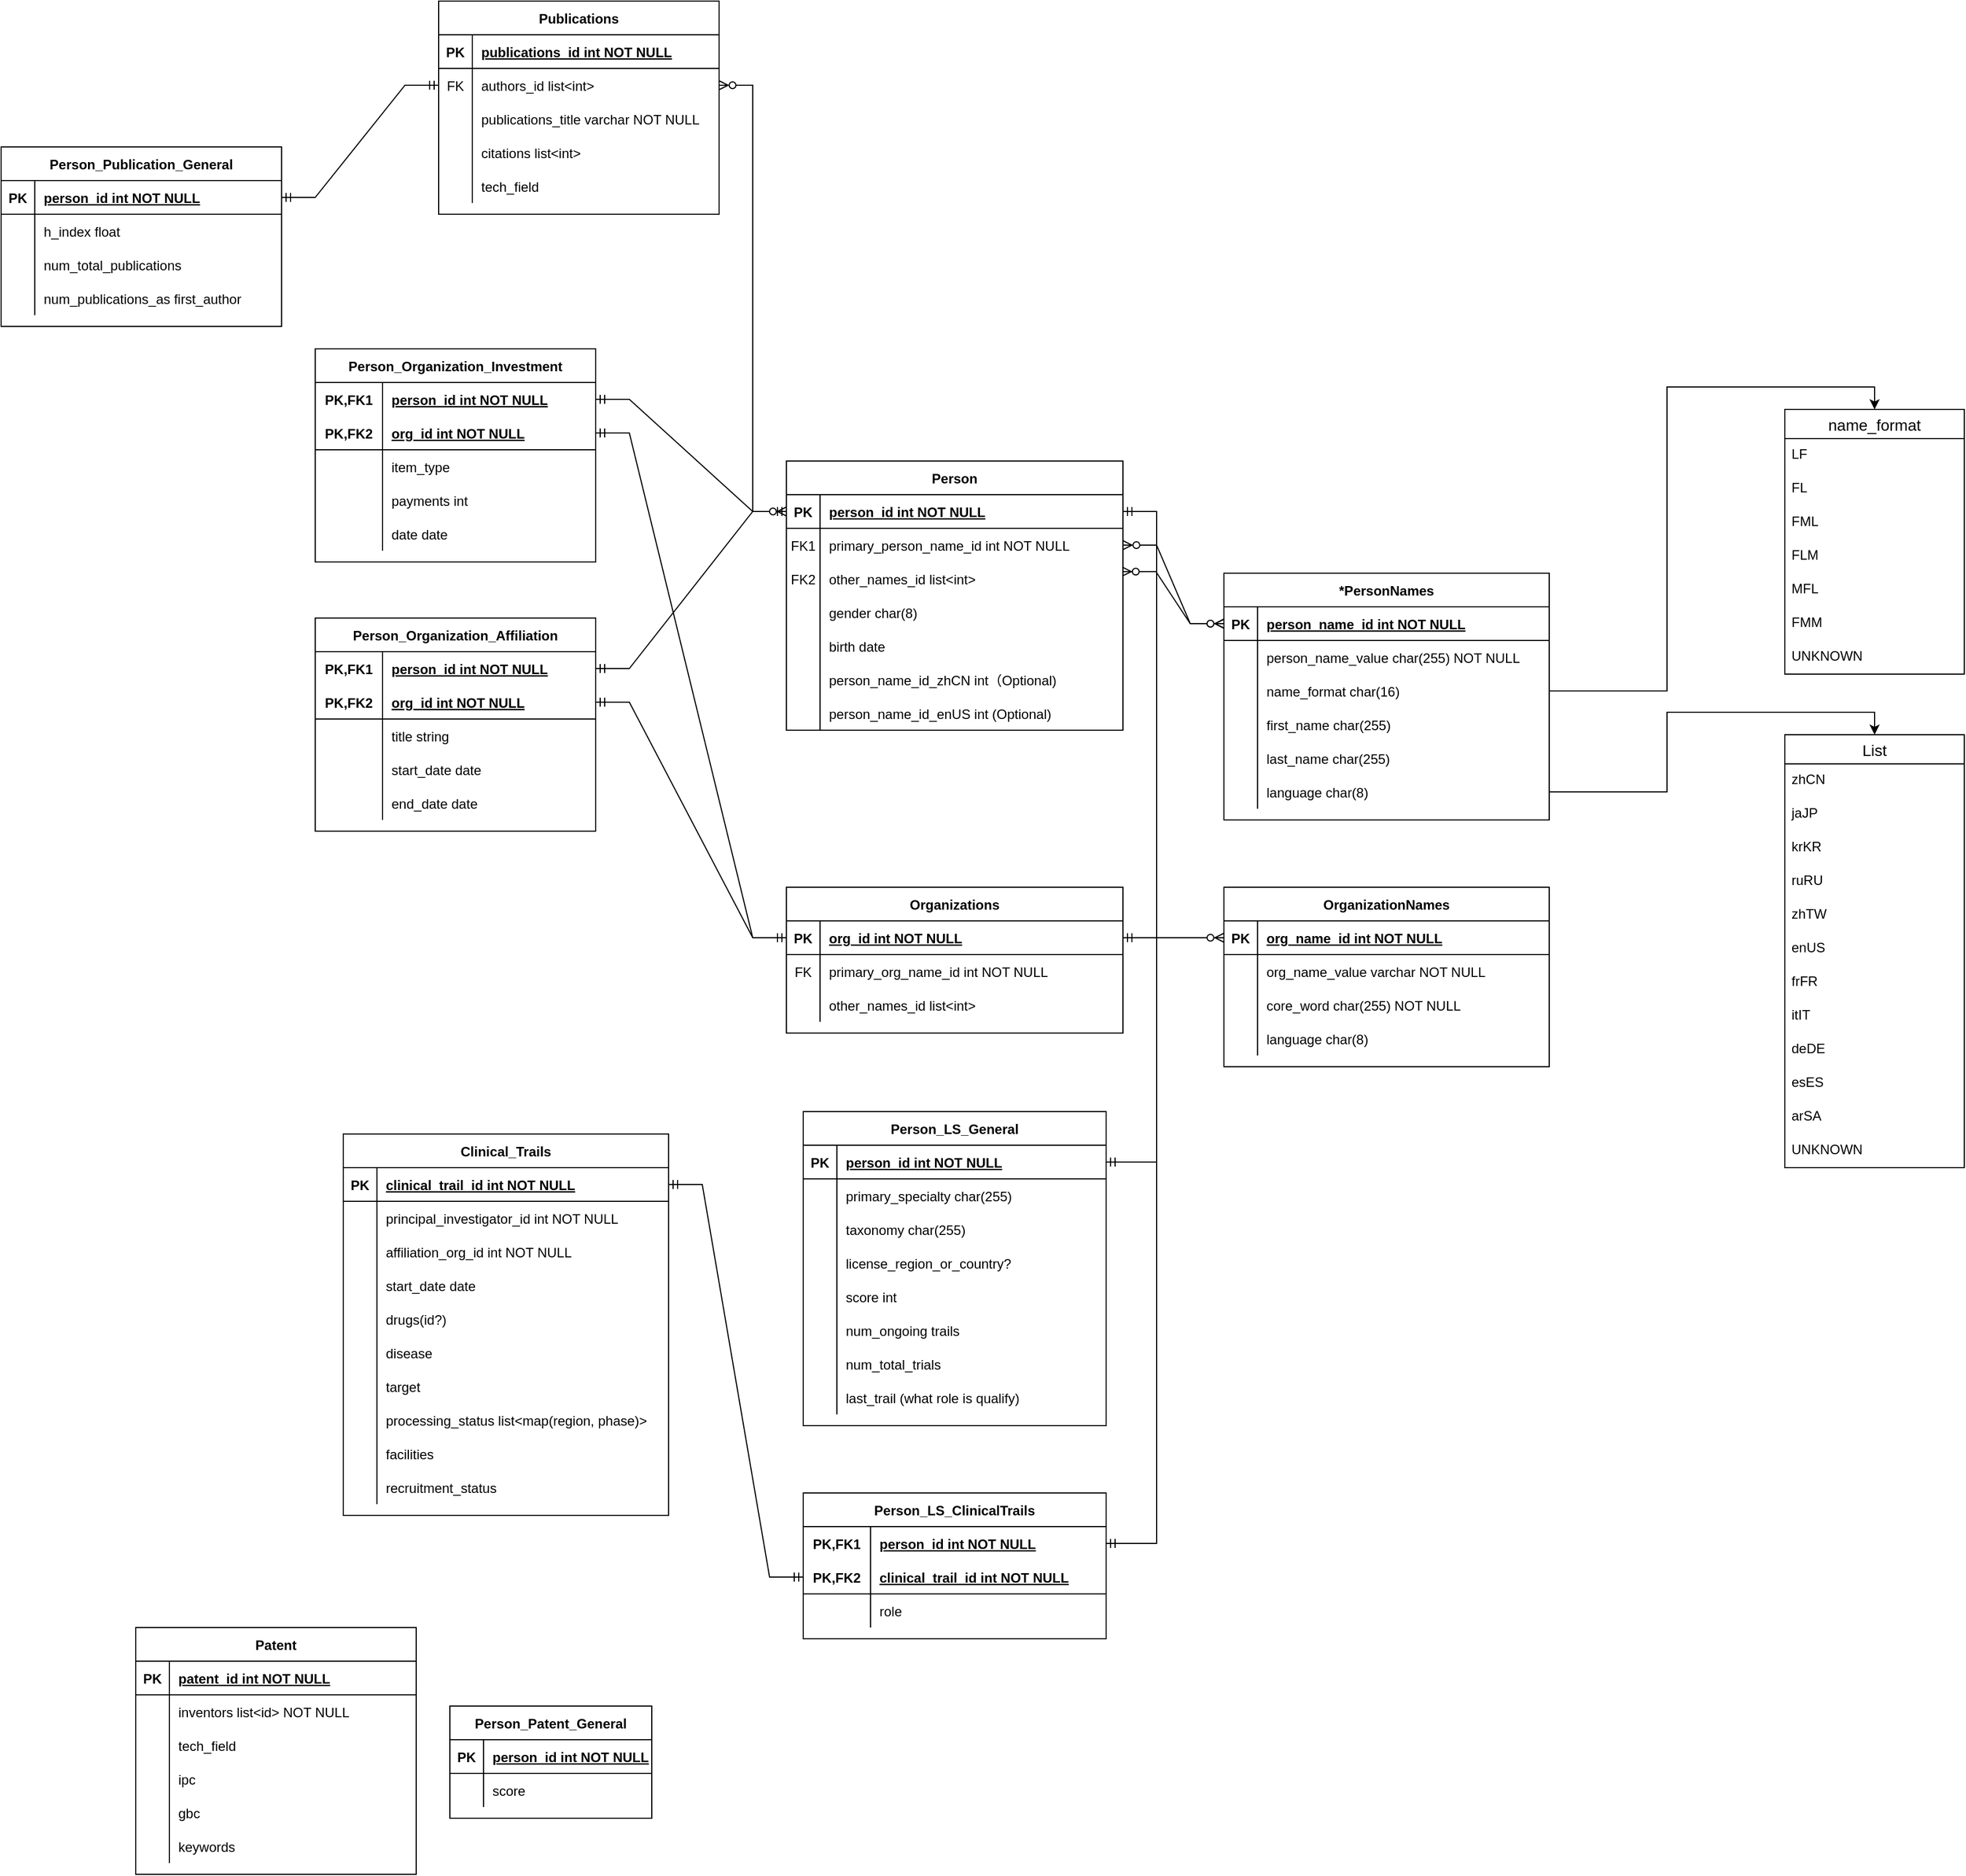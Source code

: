 <mxfile version="15.7.3" type="github" pages="2">
  <diagram id="R2lEEEUBdFMjLlhIrx00" name="Page-1">
    <mxGraphModel dx="3338" dy="1898" grid="1" gridSize="10" guides="1" tooltips="1" connect="1" arrows="1" fold="1" page="1" pageScale="1" pageWidth="850" pageHeight="1100" math="0" shadow="0" extFonts="Permanent Marker^https://fonts.googleapis.com/css?family=Permanent+Marker">
      <root>
        <mxCell id="0" />
        <mxCell id="1" parent="0" />
        <mxCell id="C-vyLk0tnHw3VtMMgP7b-23" value="Person" style="shape=table;startSize=30;container=1;collapsible=1;childLayout=tableLayout;fixedRows=1;rowLines=0;fontStyle=1;align=center;resizeLast=1;" parent="1" vertex="1">
          <mxGeometry x="-320" y="-50" width="300" height="240" as="geometry" />
        </mxCell>
        <mxCell id="C-vyLk0tnHw3VtMMgP7b-24" value="" style="shape=partialRectangle;collapsible=0;dropTarget=0;pointerEvents=0;fillColor=none;points=[[0,0.5],[1,0.5]];portConstraint=eastwest;top=0;left=0;right=0;bottom=1;" parent="C-vyLk0tnHw3VtMMgP7b-23" vertex="1">
          <mxGeometry y="30" width="300" height="30" as="geometry" />
        </mxCell>
        <mxCell id="C-vyLk0tnHw3VtMMgP7b-25" value="PK" style="shape=partialRectangle;overflow=hidden;connectable=0;fillColor=none;top=0;left=0;bottom=0;right=0;fontStyle=1;" parent="C-vyLk0tnHw3VtMMgP7b-24" vertex="1">
          <mxGeometry width="30" height="30" as="geometry">
            <mxRectangle width="30" height="30" as="alternateBounds" />
          </mxGeometry>
        </mxCell>
        <mxCell id="C-vyLk0tnHw3VtMMgP7b-26" value="person_id int NOT NULL" style="shape=partialRectangle;overflow=hidden;connectable=0;fillColor=none;top=0;left=0;bottom=0;right=0;align=left;spacingLeft=6;fontStyle=5;" parent="C-vyLk0tnHw3VtMMgP7b-24" vertex="1">
          <mxGeometry x="30" width="270" height="30" as="geometry">
            <mxRectangle width="270" height="30" as="alternateBounds" />
          </mxGeometry>
        </mxCell>
        <mxCell id="kzGxf3r1QoHVGgzrYubH-13" value="" style="shape=partialRectangle;collapsible=0;dropTarget=0;pointerEvents=0;fillColor=none;top=0;left=0;bottom=0;right=0;points=[[0,0.5],[1,0.5]];portConstraint=eastwest;" vertex="1" parent="C-vyLk0tnHw3VtMMgP7b-23">
          <mxGeometry y="60" width="300" height="30" as="geometry" />
        </mxCell>
        <mxCell id="kzGxf3r1QoHVGgzrYubH-14" value="FK1" style="shape=partialRectangle;connectable=0;fillColor=none;top=0;left=0;bottom=0;right=0;fontStyle=0;overflow=hidden;" vertex="1" parent="kzGxf3r1QoHVGgzrYubH-13">
          <mxGeometry width="30" height="30" as="geometry">
            <mxRectangle width="30" height="30" as="alternateBounds" />
          </mxGeometry>
        </mxCell>
        <mxCell id="kzGxf3r1QoHVGgzrYubH-15" value="primary_person_name_id int NOT NULL" style="shape=partialRectangle;connectable=0;fillColor=none;top=0;left=0;bottom=0;right=0;align=left;spacingLeft=6;fontStyle=0;overflow=hidden;" vertex="1" parent="kzGxf3r1QoHVGgzrYubH-13">
          <mxGeometry x="30" width="270" height="30" as="geometry">
            <mxRectangle width="270" height="30" as="alternateBounds" />
          </mxGeometry>
        </mxCell>
        <mxCell id="kzGxf3r1QoHVGgzrYubH-59" value="" style="shape=partialRectangle;collapsible=0;dropTarget=0;pointerEvents=0;fillColor=none;top=0;left=0;bottom=0;right=0;points=[[0,0.5],[1,0.5]];portConstraint=eastwest;" vertex="1" parent="C-vyLk0tnHw3VtMMgP7b-23">
          <mxGeometry y="90" width="300" height="30" as="geometry" />
        </mxCell>
        <mxCell id="kzGxf3r1QoHVGgzrYubH-60" value="FK2" style="shape=partialRectangle;connectable=0;fillColor=none;top=0;left=0;bottom=0;right=0;fontStyle=0;overflow=hidden;" vertex="1" parent="kzGxf3r1QoHVGgzrYubH-59">
          <mxGeometry width="30" height="30" as="geometry">
            <mxRectangle width="30" height="30" as="alternateBounds" />
          </mxGeometry>
        </mxCell>
        <mxCell id="kzGxf3r1QoHVGgzrYubH-61" value="other_names_id list&lt;int&gt;" style="shape=partialRectangle;connectable=0;fillColor=none;top=0;left=0;bottom=0;right=0;align=left;spacingLeft=6;fontStyle=0;overflow=hidden;" vertex="1" parent="kzGxf3r1QoHVGgzrYubH-59">
          <mxGeometry x="30" width="270" height="30" as="geometry">
            <mxRectangle width="270" height="30" as="alternateBounds" />
          </mxGeometry>
        </mxCell>
        <mxCell id="kzGxf3r1QoHVGgzrYubH-369" value="" style="shape=partialRectangle;collapsible=0;dropTarget=0;pointerEvents=0;fillColor=none;top=0;left=0;bottom=0;right=0;points=[[0,0.5],[1,0.5]];portConstraint=eastwest;" vertex="1" parent="C-vyLk0tnHw3VtMMgP7b-23">
          <mxGeometry y="120" width="300" height="30" as="geometry" />
        </mxCell>
        <mxCell id="kzGxf3r1QoHVGgzrYubH-370" value="" style="shape=partialRectangle;connectable=0;fillColor=none;top=0;left=0;bottom=0;right=0;editable=1;overflow=hidden;" vertex="1" parent="kzGxf3r1QoHVGgzrYubH-369">
          <mxGeometry width="30" height="30" as="geometry">
            <mxRectangle width="30" height="30" as="alternateBounds" />
          </mxGeometry>
        </mxCell>
        <mxCell id="kzGxf3r1QoHVGgzrYubH-371" value="gender char(8)" style="shape=partialRectangle;connectable=0;fillColor=none;top=0;left=0;bottom=0;right=0;align=left;spacingLeft=6;overflow=hidden;" vertex="1" parent="kzGxf3r1QoHVGgzrYubH-369">
          <mxGeometry x="30" width="270" height="30" as="geometry">
            <mxRectangle width="270" height="30" as="alternateBounds" />
          </mxGeometry>
        </mxCell>
        <mxCell id="kzGxf3r1QoHVGgzrYubH-366" value="" style="shape=partialRectangle;collapsible=0;dropTarget=0;pointerEvents=0;fillColor=none;top=0;left=0;bottom=0;right=0;points=[[0,0.5],[1,0.5]];portConstraint=eastwest;" vertex="1" parent="C-vyLk0tnHw3VtMMgP7b-23">
          <mxGeometry y="150" width="300" height="30" as="geometry" />
        </mxCell>
        <mxCell id="kzGxf3r1QoHVGgzrYubH-367" value="" style="shape=partialRectangle;connectable=0;fillColor=none;top=0;left=0;bottom=0;right=0;editable=1;overflow=hidden;" vertex="1" parent="kzGxf3r1QoHVGgzrYubH-366">
          <mxGeometry width="30" height="30" as="geometry">
            <mxRectangle width="30" height="30" as="alternateBounds" />
          </mxGeometry>
        </mxCell>
        <mxCell id="kzGxf3r1QoHVGgzrYubH-368" value="birth date " style="shape=partialRectangle;connectable=0;fillColor=none;top=0;left=0;bottom=0;right=0;align=left;spacingLeft=6;overflow=hidden;" vertex="1" parent="kzGxf3r1QoHVGgzrYubH-366">
          <mxGeometry x="30" width="270" height="30" as="geometry">
            <mxRectangle width="270" height="30" as="alternateBounds" />
          </mxGeometry>
        </mxCell>
        <mxCell id="kzGxf3r1QoHVGgzrYubH-5" value="" style="shape=partialRectangle;collapsible=0;dropTarget=0;pointerEvents=0;fillColor=none;top=0;left=0;bottom=0;right=0;points=[[0,0.5],[1,0.5]];portConstraint=eastwest;" vertex="1" parent="C-vyLk0tnHw3VtMMgP7b-23">
          <mxGeometry y="180" width="300" height="30" as="geometry" />
        </mxCell>
        <mxCell id="kzGxf3r1QoHVGgzrYubH-6" value="" style="shape=partialRectangle;connectable=0;fillColor=none;top=0;left=0;bottom=0;right=0;editable=1;overflow=hidden;" vertex="1" parent="kzGxf3r1QoHVGgzrYubH-5">
          <mxGeometry width="30" height="30" as="geometry">
            <mxRectangle width="30" height="30" as="alternateBounds" />
          </mxGeometry>
        </mxCell>
        <mxCell id="kzGxf3r1QoHVGgzrYubH-7" value="person_name_id_zhCN int（Optional)" style="shape=partialRectangle;connectable=0;fillColor=none;top=0;left=0;bottom=0;right=0;align=left;spacingLeft=6;overflow=hidden;" vertex="1" parent="kzGxf3r1QoHVGgzrYubH-5">
          <mxGeometry x="30" width="270" height="30" as="geometry">
            <mxRectangle width="270" height="30" as="alternateBounds" />
          </mxGeometry>
        </mxCell>
        <mxCell id="kzGxf3r1QoHVGgzrYubH-63" value="" style="shape=partialRectangle;collapsible=0;dropTarget=0;pointerEvents=0;fillColor=none;top=0;left=0;bottom=0;right=0;points=[[0,0.5],[1,0.5]];portConstraint=eastwest;" vertex="1" parent="C-vyLk0tnHw3VtMMgP7b-23">
          <mxGeometry y="210" width="300" height="30" as="geometry" />
        </mxCell>
        <mxCell id="kzGxf3r1QoHVGgzrYubH-64" value="" style="shape=partialRectangle;connectable=0;fillColor=none;top=0;left=0;bottom=0;right=0;editable=1;overflow=hidden;" vertex="1" parent="kzGxf3r1QoHVGgzrYubH-63">
          <mxGeometry width="30" height="30" as="geometry">
            <mxRectangle width="30" height="30" as="alternateBounds" />
          </mxGeometry>
        </mxCell>
        <mxCell id="kzGxf3r1QoHVGgzrYubH-65" value="person_name_id_enUS int (Optional)" style="shape=partialRectangle;connectable=0;fillColor=none;top=0;left=0;bottom=0;right=0;align=left;spacingLeft=6;overflow=hidden;" vertex="1" parent="kzGxf3r1QoHVGgzrYubH-63">
          <mxGeometry x="30" width="270" height="30" as="geometry">
            <mxRectangle width="270" height="30" as="alternateBounds" />
          </mxGeometry>
        </mxCell>
        <mxCell id="kzGxf3r1QoHVGgzrYubH-20" value="*PersonNames" style="shape=table;startSize=30;container=1;collapsible=1;childLayout=tableLayout;fixedRows=1;rowLines=0;fontStyle=1;align=center;resizeLast=1;" vertex="1" parent="1">
          <mxGeometry x="70" y="50" width="290" height="220" as="geometry" />
        </mxCell>
        <mxCell id="kzGxf3r1QoHVGgzrYubH-21" value="" style="shape=partialRectangle;collapsible=0;dropTarget=0;pointerEvents=0;fillColor=none;top=0;left=0;bottom=1;right=0;points=[[0,0.5],[1,0.5]];portConstraint=eastwest;" vertex="1" parent="kzGxf3r1QoHVGgzrYubH-20">
          <mxGeometry y="30" width="290" height="30" as="geometry" />
        </mxCell>
        <mxCell id="kzGxf3r1QoHVGgzrYubH-22" value="PK" style="shape=partialRectangle;connectable=0;fillColor=none;top=0;left=0;bottom=0;right=0;fontStyle=1;overflow=hidden;" vertex="1" parent="kzGxf3r1QoHVGgzrYubH-21">
          <mxGeometry width="30" height="30" as="geometry">
            <mxRectangle width="30" height="30" as="alternateBounds" />
          </mxGeometry>
        </mxCell>
        <mxCell id="kzGxf3r1QoHVGgzrYubH-23" value="person_name_id int NOT NULL" style="shape=partialRectangle;connectable=0;fillColor=none;top=0;left=0;bottom=0;right=0;align=left;spacingLeft=6;fontStyle=5;overflow=hidden;" vertex="1" parent="kzGxf3r1QoHVGgzrYubH-21">
          <mxGeometry x="30" width="260" height="30" as="geometry">
            <mxRectangle width="260" height="30" as="alternateBounds" />
          </mxGeometry>
        </mxCell>
        <mxCell id="kzGxf3r1QoHVGgzrYubH-24" value="" style="shape=partialRectangle;collapsible=0;dropTarget=0;pointerEvents=0;fillColor=none;top=0;left=0;bottom=0;right=0;points=[[0,0.5],[1,0.5]];portConstraint=eastwest;" vertex="1" parent="kzGxf3r1QoHVGgzrYubH-20">
          <mxGeometry y="60" width="290" height="30" as="geometry" />
        </mxCell>
        <mxCell id="kzGxf3r1QoHVGgzrYubH-25" value="" style="shape=partialRectangle;connectable=0;fillColor=none;top=0;left=0;bottom=0;right=0;editable=1;overflow=hidden;" vertex="1" parent="kzGxf3r1QoHVGgzrYubH-24">
          <mxGeometry width="30" height="30" as="geometry">
            <mxRectangle width="30" height="30" as="alternateBounds" />
          </mxGeometry>
        </mxCell>
        <mxCell id="kzGxf3r1QoHVGgzrYubH-26" value="person_name_value char(255) NOT NULL" style="shape=partialRectangle;connectable=0;fillColor=none;top=0;left=0;bottom=0;right=0;align=left;spacingLeft=6;overflow=hidden;" vertex="1" parent="kzGxf3r1QoHVGgzrYubH-24">
          <mxGeometry x="30" width="260" height="30" as="geometry">
            <mxRectangle width="260" height="30" as="alternateBounds" />
          </mxGeometry>
        </mxCell>
        <mxCell id="kzGxf3r1QoHVGgzrYubH-27" value="" style="shape=partialRectangle;collapsible=0;dropTarget=0;pointerEvents=0;fillColor=none;top=0;left=0;bottom=0;right=0;points=[[0,0.5],[1,0.5]];portConstraint=eastwest;" vertex="1" parent="kzGxf3r1QoHVGgzrYubH-20">
          <mxGeometry y="90" width="290" height="30" as="geometry" />
        </mxCell>
        <mxCell id="kzGxf3r1QoHVGgzrYubH-28" value="" style="shape=partialRectangle;connectable=0;fillColor=none;top=0;left=0;bottom=0;right=0;editable=1;overflow=hidden;" vertex="1" parent="kzGxf3r1QoHVGgzrYubH-27">
          <mxGeometry width="30" height="30" as="geometry">
            <mxRectangle width="30" height="30" as="alternateBounds" />
          </mxGeometry>
        </mxCell>
        <mxCell id="kzGxf3r1QoHVGgzrYubH-29" value="name_format char(16)" style="shape=partialRectangle;connectable=0;fillColor=none;top=0;left=0;bottom=0;right=0;align=left;spacingLeft=6;overflow=hidden;" vertex="1" parent="kzGxf3r1QoHVGgzrYubH-27">
          <mxGeometry x="30" width="260" height="30" as="geometry">
            <mxRectangle width="260" height="30" as="alternateBounds" />
          </mxGeometry>
        </mxCell>
        <mxCell id="kzGxf3r1QoHVGgzrYubH-30" value="" style="shape=partialRectangle;collapsible=0;dropTarget=0;pointerEvents=0;fillColor=none;top=0;left=0;bottom=0;right=0;points=[[0,0.5],[1,0.5]];portConstraint=eastwest;" vertex="1" parent="kzGxf3r1QoHVGgzrYubH-20">
          <mxGeometry y="120" width="290" height="30" as="geometry" />
        </mxCell>
        <mxCell id="kzGxf3r1QoHVGgzrYubH-31" value="" style="shape=partialRectangle;connectable=0;fillColor=none;top=0;left=0;bottom=0;right=0;editable=1;overflow=hidden;" vertex="1" parent="kzGxf3r1QoHVGgzrYubH-30">
          <mxGeometry width="30" height="30" as="geometry">
            <mxRectangle width="30" height="30" as="alternateBounds" />
          </mxGeometry>
        </mxCell>
        <mxCell id="kzGxf3r1QoHVGgzrYubH-32" value="first_name char(255)" style="shape=partialRectangle;connectable=0;fillColor=none;top=0;left=0;bottom=0;right=0;align=left;spacingLeft=6;overflow=hidden;" vertex="1" parent="kzGxf3r1QoHVGgzrYubH-30">
          <mxGeometry x="30" width="260" height="30" as="geometry">
            <mxRectangle width="260" height="30" as="alternateBounds" />
          </mxGeometry>
        </mxCell>
        <mxCell id="kzGxf3r1QoHVGgzrYubH-37" value="" style="shape=partialRectangle;collapsible=0;dropTarget=0;pointerEvents=0;fillColor=none;top=0;left=0;bottom=0;right=0;points=[[0,0.5],[1,0.5]];portConstraint=eastwest;" vertex="1" parent="kzGxf3r1QoHVGgzrYubH-20">
          <mxGeometry y="150" width="290" height="30" as="geometry" />
        </mxCell>
        <mxCell id="kzGxf3r1QoHVGgzrYubH-38" value="" style="shape=partialRectangle;connectable=0;fillColor=none;top=0;left=0;bottom=0;right=0;editable=1;overflow=hidden;" vertex="1" parent="kzGxf3r1QoHVGgzrYubH-37">
          <mxGeometry width="30" height="30" as="geometry">
            <mxRectangle width="30" height="30" as="alternateBounds" />
          </mxGeometry>
        </mxCell>
        <mxCell id="kzGxf3r1QoHVGgzrYubH-39" value="last_name char(255)" style="shape=partialRectangle;connectable=0;fillColor=none;top=0;left=0;bottom=0;right=0;align=left;spacingLeft=6;overflow=hidden;" vertex="1" parent="kzGxf3r1QoHVGgzrYubH-37">
          <mxGeometry x="30" width="260" height="30" as="geometry">
            <mxRectangle width="260" height="30" as="alternateBounds" />
          </mxGeometry>
        </mxCell>
        <mxCell id="kzGxf3r1QoHVGgzrYubH-41" value="" style="shape=partialRectangle;collapsible=0;dropTarget=0;pointerEvents=0;fillColor=none;top=0;left=0;bottom=0;right=0;points=[[0,0.5],[1,0.5]];portConstraint=eastwest;" vertex="1" parent="kzGxf3r1QoHVGgzrYubH-20">
          <mxGeometry y="180" width="290" height="30" as="geometry" />
        </mxCell>
        <mxCell id="kzGxf3r1QoHVGgzrYubH-42" value="" style="shape=partialRectangle;connectable=0;fillColor=none;top=0;left=0;bottom=0;right=0;editable=1;overflow=hidden;" vertex="1" parent="kzGxf3r1QoHVGgzrYubH-41">
          <mxGeometry width="30" height="30" as="geometry">
            <mxRectangle width="30" height="30" as="alternateBounds" />
          </mxGeometry>
        </mxCell>
        <mxCell id="kzGxf3r1QoHVGgzrYubH-43" value="language char(8)" style="shape=partialRectangle;connectable=0;fillColor=none;top=0;left=0;bottom=0;right=0;align=left;spacingLeft=6;overflow=hidden;" vertex="1" parent="kzGxf3r1QoHVGgzrYubH-41">
          <mxGeometry x="30" width="260" height="30" as="geometry">
            <mxRectangle width="260" height="30" as="alternateBounds" />
          </mxGeometry>
        </mxCell>
        <mxCell id="kzGxf3r1QoHVGgzrYubH-66" value="Organizations" style="shape=table;startSize=30;container=1;collapsible=1;childLayout=tableLayout;fixedRows=1;rowLines=0;fontStyle=1;align=center;resizeLast=1;" vertex="1" parent="1">
          <mxGeometry x="-320" y="330" width="300" height="130" as="geometry" />
        </mxCell>
        <mxCell id="kzGxf3r1QoHVGgzrYubH-67" value="" style="shape=partialRectangle;collapsible=0;dropTarget=0;pointerEvents=0;fillColor=none;top=0;left=0;bottom=1;right=0;points=[[0,0.5],[1,0.5]];portConstraint=eastwest;" vertex="1" parent="kzGxf3r1QoHVGgzrYubH-66">
          <mxGeometry y="30" width="300" height="30" as="geometry" />
        </mxCell>
        <mxCell id="kzGxf3r1QoHVGgzrYubH-68" value="PK" style="shape=partialRectangle;connectable=0;fillColor=none;top=0;left=0;bottom=0;right=0;fontStyle=1;overflow=hidden;" vertex="1" parent="kzGxf3r1QoHVGgzrYubH-67">
          <mxGeometry width="30" height="30" as="geometry">
            <mxRectangle width="30" height="30" as="alternateBounds" />
          </mxGeometry>
        </mxCell>
        <mxCell id="kzGxf3r1QoHVGgzrYubH-69" value="org_id int NOT NULL" style="shape=partialRectangle;connectable=0;fillColor=none;top=0;left=0;bottom=0;right=0;align=left;spacingLeft=6;fontStyle=5;overflow=hidden;" vertex="1" parent="kzGxf3r1QoHVGgzrYubH-67">
          <mxGeometry x="30" width="270" height="30" as="geometry">
            <mxRectangle width="270" height="30" as="alternateBounds" />
          </mxGeometry>
        </mxCell>
        <mxCell id="kzGxf3r1QoHVGgzrYubH-70" value="" style="shape=partialRectangle;collapsible=0;dropTarget=0;pointerEvents=0;fillColor=none;top=0;left=0;bottom=0;right=0;points=[[0,0.5],[1,0.5]];portConstraint=eastwest;" vertex="1" parent="kzGxf3r1QoHVGgzrYubH-66">
          <mxGeometry y="60" width="300" height="30" as="geometry" />
        </mxCell>
        <mxCell id="kzGxf3r1QoHVGgzrYubH-71" value="FK" style="shape=partialRectangle;connectable=0;fillColor=none;top=0;left=0;bottom=0;right=0;editable=1;overflow=hidden;" vertex="1" parent="kzGxf3r1QoHVGgzrYubH-70">
          <mxGeometry width="30" height="30" as="geometry">
            <mxRectangle width="30" height="30" as="alternateBounds" />
          </mxGeometry>
        </mxCell>
        <mxCell id="kzGxf3r1QoHVGgzrYubH-72" value="primary_org_name_id int NOT NULL" style="shape=partialRectangle;connectable=0;fillColor=none;top=0;left=0;bottom=0;right=0;align=left;spacingLeft=6;overflow=hidden;" vertex="1" parent="kzGxf3r1QoHVGgzrYubH-70">
          <mxGeometry x="30" width="270" height="30" as="geometry">
            <mxRectangle width="270" height="30" as="alternateBounds" />
          </mxGeometry>
        </mxCell>
        <mxCell id="kzGxf3r1QoHVGgzrYubH-73" value="" style="shape=partialRectangle;collapsible=0;dropTarget=0;pointerEvents=0;fillColor=none;top=0;left=0;bottom=0;right=0;points=[[0,0.5],[1,0.5]];portConstraint=eastwest;" vertex="1" parent="kzGxf3r1QoHVGgzrYubH-66">
          <mxGeometry y="90" width="300" height="30" as="geometry" />
        </mxCell>
        <mxCell id="kzGxf3r1QoHVGgzrYubH-74" value="" style="shape=partialRectangle;connectable=0;fillColor=none;top=0;left=0;bottom=0;right=0;editable=1;overflow=hidden;" vertex="1" parent="kzGxf3r1QoHVGgzrYubH-73">
          <mxGeometry width="30" height="30" as="geometry">
            <mxRectangle width="30" height="30" as="alternateBounds" />
          </mxGeometry>
        </mxCell>
        <mxCell id="kzGxf3r1QoHVGgzrYubH-75" value="other_names_id list&lt;int&gt;" style="shape=partialRectangle;connectable=0;fillColor=none;top=0;left=0;bottom=0;right=0;align=left;spacingLeft=6;overflow=hidden;" vertex="1" parent="kzGxf3r1QoHVGgzrYubH-73">
          <mxGeometry x="30" width="270" height="30" as="geometry">
            <mxRectangle width="270" height="30" as="alternateBounds" />
          </mxGeometry>
        </mxCell>
        <mxCell id="kzGxf3r1QoHVGgzrYubH-79" value="OrganizationNames" style="shape=table;startSize=30;container=1;collapsible=1;childLayout=tableLayout;fixedRows=1;rowLines=0;fontStyle=1;align=center;resizeLast=1;" vertex="1" parent="1">
          <mxGeometry x="70" y="330" width="290" height="160" as="geometry" />
        </mxCell>
        <mxCell id="kzGxf3r1QoHVGgzrYubH-80" value="" style="shape=partialRectangle;collapsible=0;dropTarget=0;pointerEvents=0;fillColor=none;top=0;left=0;bottom=1;right=0;points=[[0,0.5],[1,0.5]];portConstraint=eastwest;" vertex="1" parent="kzGxf3r1QoHVGgzrYubH-79">
          <mxGeometry y="30" width="290" height="30" as="geometry" />
        </mxCell>
        <mxCell id="kzGxf3r1QoHVGgzrYubH-81" value="PK" style="shape=partialRectangle;connectable=0;fillColor=none;top=0;left=0;bottom=0;right=0;fontStyle=1;overflow=hidden;" vertex="1" parent="kzGxf3r1QoHVGgzrYubH-80">
          <mxGeometry width="30" height="30" as="geometry">
            <mxRectangle width="30" height="30" as="alternateBounds" />
          </mxGeometry>
        </mxCell>
        <mxCell id="kzGxf3r1QoHVGgzrYubH-82" value="org_name_id int NOT NULL" style="shape=partialRectangle;connectable=0;fillColor=none;top=0;left=0;bottom=0;right=0;align=left;spacingLeft=6;fontStyle=5;overflow=hidden;" vertex="1" parent="kzGxf3r1QoHVGgzrYubH-80">
          <mxGeometry x="30" width="260" height="30" as="geometry">
            <mxRectangle width="260" height="30" as="alternateBounds" />
          </mxGeometry>
        </mxCell>
        <mxCell id="kzGxf3r1QoHVGgzrYubH-83" value="" style="shape=partialRectangle;collapsible=0;dropTarget=0;pointerEvents=0;fillColor=none;top=0;left=0;bottom=0;right=0;points=[[0,0.5],[1,0.5]];portConstraint=eastwest;" vertex="1" parent="kzGxf3r1QoHVGgzrYubH-79">
          <mxGeometry y="60" width="290" height="30" as="geometry" />
        </mxCell>
        <mxCell id="kzGxf3r1QoHVGgzrYubH-84" value="" style="shape=partialRectangle;connectable=0;fillColor=none;top=0;left=0;bottom=0;right=0;editable=1;overflow=hidden;" vertex="1" parent="kzGxf3r1QoHVGgzrYubH-83">
          <mxGeometry width="30" height="30" as="geometry">
            <mxRectangle width="30" height="30" as="alternateBounds" />
          </mxGeometry>
        </mxCell>
        <mxCell id="kzGxf3r1QoHVGgzrYubH-85" value="org_name_value varchar NOT NULL" style="shape=partialRectangle;connectable=0;fillColor=none;top=0;left=0;bottom=0;right=0;align=left;spacingLeft=6;overflow=hidden;" vertex="1" parent="kzGxf3r1QoHVGgzrYubH-83">
          <mxGeometry x="30" width="260" height="30" as="geometry">
            <mxRectangle width="260" height="30" as="alternateBounds" />
          </mxGeometry>
        </mxCell>
        <mxCell id="kzGxf3r1QoHVGgzrYubH-86" value="" style="shape=partialRectangle;collapsible=0;dropTarget=0;pointerEvents=0;fillColor=none;top=0;left=0;bottom=0;right=0;points=[[0,0.5],[1,0.5]];portConstraint=eastwest;" vertex="1" parent="kzGxf3r1QoHVGgzrYubH-79">
          <mxGeometry y="90" width="290" height="30" as="geometry" />
        </mxCell>
        <mxCell id="kzGxf3r1QoHVGgzrYubH-87" value="" style="shape=partialRectangle;connectable=0;fillColor=none;top=0;left=0;bottom=0;right=0;editable=1;overflow=hidden;" vertex="1" parent="kzGxf3r1QoHVGgzrYubH-86">
          <mxGeometry width="30" height="30" as="geometry">
            <mxRectangle width="30" height="30" as="alternateBounds" />
          </mxGeometry>
        </mxCell>
        <mxCell id="kzGxf3r1QoHVGgzrYubH-88" value="core_word char(255) NOT NULL" style="shape=partialRectangle;connectable=0;fillColor=none;top=0;left=0;bottom=0;right=0;align=left;spacingLeft=6;overflow=hidden;" vertex="1" parent="kzGxf3r1QoHVGgzrYubH-86">
          <mxGeometry x="30" width="260" height="30" as="geometry">
            <mxRectangle width="260" height="30" as="alternateBounds" />
          </mxGeometry>
        </mxCell>
        <mxCell id="kzGxf3r1QoHVGgzrYubH-89" value="" style="shape=partialRectangle;collapsible=0;dropTarget=0;pointerEvents=0;fillColor=none;top=0;left=0;bottom=0;right=0;points=[[0,0.5],[1,0.5]];portConstraint=eastwest;" vertex="1" parent="kzGxf3r1QoHVGgzrYubH-79">
          <mxGeometry y="120" width="290" height="30" as="geometry" />
        </mxCell>
        <mxCell id="kzGxf3r1QoHVGgzrYubH-90" value="" style="shape=partialRectangle;connectable=0;fillColor=none;top=0;left=0;bottom=0;right=0;editable=1;overflow=hidden;" vertex="1" parent="kzGxf3r1QoHVGgzrYubH-89">
          <mxGeometry width="30" height="30" as="geometry">
            <mxRectangle width="30" height="30" as="alternateBounds" />
          </mxGeometry>
        </mxCell>
        <mxCell id="kzGxf3r1QoHVGgzrYubH-91" value="language char(8)" style="shape=partialRectangle;connectable=0;fillColor=none;top=0;left=0;bottom=0;right=0;align=left;spacingLeft=6;overflow=hidden;" vertex="1" parent="kzGxf3r1QoHVGgzrYubH-89">
          <mxGeometry x="30" width="260" height="30" as="geometry">
            <mxRectangle width="260" height="30" as="alternateBounds" />
          </mxGeometry>
        </mxCell>
        <mxCell id="kzGxf3r1QoHVGgzrYubH-112" value="Person_Organization_Affiliation" style="shape=table;startSize=30;container=1;collapsible=1;childLayout=tableLayout;fixedRows=1;rowLines=0;fontStyle=1;align=center;resizeLast=1;" vertex="1" parent="1">
          <mxGeometry x="-740" y="90" width="250" height="190" as="geometry" />
        </mxCell>
        <mxCell id="kzGxf3r1QoHVGgzrYubH-113" value="" style="shape=partialRectangle;collapsible=0;dropTarget=0;pointerEvents=0;fillColor=none;top=0;left=0;bottom=0;right=0;points=[[0,0.5],[1,0.5]];portConstraint=eastwest;" vertex="1" parent="kzGxf3r1QoHVGgzrYubH-112">
          <mxGeometry y="30" width="250" height="30" as="geometry" />
        </mxCell>
        <mxCell id="kzGxf3r1QoHVGgzrYubH-114" value="PK,FK1" style="shape=partialRectangle;connectable=0;fillColor=none;top=0;left=0;bottom=0;right=0;fontStyle=1;overflow=hidden;" vertex="1" parent="kzGxf3r1QoHVGgzrYubH-113">
          <mxGeometry width="60" height="30" as="geometry">
            <mxRectangle width="60" height="30" as="alternateBounds" />
          </mxGeometry>
        </mxCell>
        <mxCell id="kzGxf3r1QoHVGgzrYubH-115" value="person_id int NOT NULL" style="shape=partialRectangle;connectable=0;fillColor=none;top=0;left=0;bottom=0;right=0;align=left;spacingLeft=6;fontStyle=5;overflow=hidden;" vertex="1" parent="kzGxf3r1QoHVGgzrYubH-113">
          <mxGeometry x="60" width="190" height="30" as="geometry">
            <mxRectangle width="190" height="30" as="alternateBounds" />
          </mxGeometry>
        </mxCell>
        <mxCell id="kzGxf3r1QoHVGgzrYubH-116" value="" style="shape=partialRectangle;collapsible=0;dropTarget=0;pointerEvents=0;fillColor=none;top=0;left=0;bottom=1;right=0;points=[[0,0.5],[1,0.5]];portConstraint=eastwest;" vertex="1" parent="kzGxf3r1QoHVGgzrYubH-112">
          <mxGeometry y="60" width="250" height="30" as="geometry" />
        </mxCell>
        <mxCell id="kzGxf3r1QoHVGgzrYubH-117" value="PK,FK2" style="shape=partialRectangle;connectable=0;fillColor=none;top=0;left=0;bottom=0;right=0;fontStyle=1;overflow=hidden;" vertex="1" parent="kzGxf3r1QoHVGgzrYubH-116">
          <mxGeometry width="60" height="30" as="geometry">
            <mxRectangle width="60" height="30" as="alternateBounds" />
          </mxGeometry>
        </mxCell>
        <mxCell id="kzGxf3r1QoHVGgzrYubH-118" value="org_id int NOT NULL" style="shape=partialRectangle;connectable=0;fillColor=none;top=0;left=0;bottom=0;right=0;align=left;spacingLeft=6;fontStyle=5;overflow=hidden;" vertex="1" parent="kzGxf3r1QoHVGgzrYubH-116">
          <mxGeometry x="60" width="190" height="30" as="geometry">
            <mxRectangle width="190" height="30" as="alternateBounds" />
          </mxGeometry>
        </mxCell>
        <mxCell id="kzGxf3r1QoHVGgzrYubH-119" value="" style="shape=partialRectangle;collapsible=0;dropTarget=0;pointerEvents=0;fillColor=none;top=0;left=0;bottom=0;right=0;points=[[0,0.5],[1,0.5]];portConstraint=eastwest;" vertex="1" parent="kzGxf3r1QoHVGgzrYubH-112">
          <mxGeometry y="90" width="250" height="30" as="geometry" />
        </mxCell>
        <mxCell id="kzGxf3r1QoHVGgzrYubH-120" value="" style="shape=partialRectangle;connectable=0;fillColor=none;top=0;left=0;bottom=0;right=0;editable=1;overflow=hidden;" vertex="1" parent="kzGxf3r1QoHVGgzrYubH-119">
          <mxGeometry width="60" height="30" as="geometry">
            <mxRectangle width="60" height="30" as="alternateBounds" />
          </mxGeometry>
        </mxCell>
        <mxCell id="kzGxf3r1QoHVGgzrYubH-121" value="title string" style="shape=partialRectangle;connectable=0;fillColor=none;top=0;left=0;bottom=0;right=0;align=left;spacingLeft=6;overflow=hidden;" vertex="1" parent="kzGxf3r1QoHVGgzrYubH-119">
          <mxGeometry x="60" width="190" height="30" as="geometry">
            <mxRectangle width="190" height="30" as="alternateBounds" />
          </mxGeometry>
        </mxCell>
        <mxCell id="kzGxf3r1QoHVGgzrYubH-122" value="" style="shape=partialRectangle;collapsible=0;dropTarget=0;pointerEvents=0;fillColor=none;top=0;left=0;bottom=0;right=0;points=[[0,0.5],[1,0.5]];portConstraint=eastwest;" vertex="1" parent="kzGxf3r1QoHVGgzrYubH-112">
          <mxGeometry y="120" width="250" height="30" as="geometry" />
        </mxCell>
        <mxCell id="kzGxf3r1QoHVGgzrYubH-123" value="" style="shape=partialRectangle;connectable=0;fillColor=none;top=0;left=0;bottom=0;right=0;editable=1;overflow=hidden;" vertex="1" parent="kzGxf3r1QoHVGgzrYubH-122">
          <mxGeometry width="60" height="30" as="geometry">
            <mxRectangle width="60" height="30" as="alternateBounds" />
          </mxGeometry>
        </mxCell>
        <mxCell id="kzGxf3r1QoHVGgzrYubH-124" value="start_date date" style="shape=partialRectangle;connectable=0;fillColor=none;top=0;left=0;bottom=0;right=0;align=left;spacingLeft=6;overflow=hidden;" vertex="1" parent="kzGxf3r1QoHVGgzrYubH-122">
          <mxGeometry x="60" width="190" height="30" as="geometry">
            <mxRectangle width="190" height="30" as="alternateBounds" />
          </mxGeometry>
        </mxCell>
        <mxCell id="kzGxf3r1QoHVGgzrYubH-126" value="" style="shape=partialRectangle;collapsible=0;dropTarget=0;pointerEvents=0;fillColor=none;top=0;left=0;bottom=0;right=0;points=[[0,0.5],[1,0.5]];portConstraint=eastwest;" vertex="1" parent="kzGxf3r1QoHVGgzrYubH-112">
          <mxGeometry y="150" width="250" height="30" as="geometry" />
        </mxCell>
        <mxCell id="kzGxf3r1QoHVGgzrYubH-127" value="" style="shape=partialRectangle;connectable=0;fillColor=none;top=0;left=0;bottom=0;right=0;editable=1;overflow=hidden;" vertex="1" parent="kzGxf3r1QoHVGgzrYubH-126">
          <mxGeometry width="60" height="30" as="geometry">
            <mxRectangle width="60" height="30" as="alternateBounds" />
          </mxGeometry>
        </mxCell>
        <mxCell id="kzGxf3r1QoHVGgzrYubH-128" value="end_date date" style="shape=partialRectangle;connectable=0;fillColor=none;top=0;left=0;bottom=0;right=0;align=left;spacingLeft=6;overflow=hidden;" vertex="1" parent="kzGxf3r1QoHVGgzrYubH-126">
          <mxGeometry x="60" width="190" height="30" as="geometry">
            <mxRectangle width="190" height="30" as="alternateBounds" />
          </mxGeometry>
        </mxCell>
        <mxCell id="kzGxf3r1QoHVGgzrYubH-129" value="Person_Organization_Investment" style="shape=table;startSize=30;container=1;collapsible=1;childLayout=tableLayout;fixedRows=1;rowLines=0;fontStyle=1;align=center;resizeLast=1;" vertex="1" parent="1">
          <mxGeometry x="-740" y="-150" width="250" height="190" as="geometry" />
        </mxCell>
        <mxCell id="kzGxf3r1QoHVGgzrYubH-130" value="" style="shape=partialRectangle;collapsible=0;dropTarget=0;pointerEvents=0;fillColor=none;top=0;left=0;bottom=0;right=0;points=[[0,0.5],[1,0.5]];portConstraint=eastwest;" vertex="1" parent="kzGxf3r1QoHVGgzrYubH-129">
          <mxGeometry y="30" width="250" height="30" as="geometry" />
        </mxCell>
        <mxCell id="kzGxf3r1QoHVGgzrYubH-131" value="PK,FK1" style="shape=partialRectangle;connectable=0;fillColor=none;top=0;left=0;bottom=0;right=0;fontStyle=1;overflow=hidden;" vertex="1" parent="kzGxf3r1QoHVGgzrYubH-130">
          <mxGeometry width="60" height="30" as="geometry">
            <mxRectangle width="60" height="30" as="alternateBounds" />
          </mxGeometry>
        </mxCell>
        <mxCell id="kzGxf3r1QoHVGgzrYubH-132" value="person_id int NOT NULL" style="shape=partialRectangle;connectable=0;fillColor=none;top=0;left=0;bottom=0;right=0;align=left;spacingLeft=6;fontStyle=5;overflow=hidden;" vertex="1" parent="kzGxf3r1QoHVGgzrYubH-130">
          <mxGeometry x="60" width="190" height="30" as="geometry">
            <mxRectangle width="190" height="30" as="alternateBounds" />
          </mxGeometry>
        </mxCell>
        <mxCell id="kzGxf3r1QoHVGgzrYubH-133" value="" style="shape=partialRectangle;collapsible=0;dropTarget=0;pointerEvents=0;fillColor=none;top=0;left=0;bottom=1;right=0;points=[[0,0.5],[1,0.5]];portConstraint=eastwest;" vertex="1" parent="kzGxf3r1QoHVGgzrYubH-129">
          <mxGeometry y="60" width="250" height="30" as="geometry" />
        </mxCell>
        <mxCell id="kzGxf3r1QoHVGgzrYubH-134" value="PK,FK2" style="shape=partialRectangle;connectable=0;fillColor=none;top=0;left=0;bottom=0;right=0;fontStyle=1;overflow=hidden;" vertex="1" parent="kzGxf3r1QoHVGgzrYubH-133">
          <mxGeometry width="60" height="30" as="geometry">
            <mxRectangle width="60" height="30" as="alternateBounds" />
          </mxGeometry>
        </mxCell>
        <mxCell id="kzGxf3r1QoHVGgzrYubH-135" value="org_id int NOT NULL" style="shape=partialRectangle;connectable=0;fillColor=none;top=0;left=0;bottom=0;right=0;align=left;spacingLeft=6;fontStyle=5;overflow=hidden;" vertex="1" parent="kzGxf3r1QoHVGgzrYubH-133">
          <mxGeometry x="60" width="190" height="30" as="geometry">
            <mxRectangle width="190" height="30" as="alternateBounds" />
          </mxGeometry>
        </mxCell>
        <mxCell id="kzGxf3r1QoHVGgzrYubH-136" value="" style="shape=partialRectangle;collapsible=0;dropTarget=0;pointerEvents=0;fillColor=none;top=0;left=0;bottom=0;right=0;points=[[0,0.5],[1,0.5]];portConstraint=eastwest;" vertex="1" parent="kzGxf3r1QoHVGgzrYubH-129">
          <mxGeometry y="90" width="250" height="30" as="geometry" />
        </mxCell>
        <mxCell id="kzGxf3r1QoHVGgzrYubH-137" value="" style="shape=partialRectangle;connectable=0;fillColor=none;top=0;left=0;bottom=0;right=0;editable=1;overflow=hidden;" vertex="1" parent="kzGxf3r1QoHVGgzrYubH-136">
          <mxGeometry width="60" height="30" as="geometry">
            <mxRectangle width="60" height="30" as="alternateBounds" />
          </mxGeometry>
        </mxCell>
        <mxCell id="kzGxf3r1QoHVGgzrYubH-138" value="item_type" style="shape=partialRectangle;connectable=0;fillColor=none;top=0;left=0;bottom=0;right=0;align=left;spacingLeft=6;overflow=hidden;" vertex="1" parent="kzGxf3r1QoHVGgzrYubH-136">
          <mxGeometry x="60" width="190" height="30" as="geometry">
            <mxRectangle width="190" height="30" as="alternateBounds" />
          </mxGeometry>
        </mxCell>
        <mxCell id="kzGxf3r1QoHVGgzrYubH-139" value="" style="shape=partialRectangle;collapsible=0;dropTarget=0;pointerEvents=0;fillColor=none;top=0;left=0;bottom=0;right=0;points=[[0,0.5],[1,0.5]];portConstraint=eastwest;" vertex="1" parent="kzGxf3r1QoHVGgzrYubH-129">
          <mxGeometry y="120" width="250" height="30" as="geometry" />
        </mxCell>
        <mxCell id="kzGxf3r1QoHVGgzrYubH-140" value="" style="shape=partialRectangle;connectable=0;fillColor=none;top=0;left=0;bottom=0;right=0;editable=1;overflow=hidden;" vertex="1" parent="kzGxf3r1QoHVGgzrYubH-139">
          <mxGeometry width="60" height="30" as="geometry">
            <mxRectangle width="60" height="30" as="alternateBounds" />
          </mxGeometry>
        </mxCell>
        <mxCell id="kzGxf3r1QoHVGgzrYubH-141" value="payments int" style="shape=partialRectangle;connectable=0;fillColor=none;top=0;left=0;bottom=0;right=0;align=left;spacingLeft=6;overflow=hidden;" vertex="1" parent="kzGxf3r1QoHVGgzrYubH-139">
          <mxGeometry x="60" width="190" height="30" as="geometry">
            <mxRectangle width="190" height="30" as="alternateBounds" />
          </mxGeometry>
        </mxCell>
        <mxCell id="kzGxf3r1QoHVGgzrYubH-227" value="" style="shape=partialRectangle;collapsible=0;dropTarget=0;pointerEvents=0;fillColor=none;top=0;left=0;bottom=0;right=0;points=[[0,0.5],[1,0.5]];portConstraint=eastwest;" vertex="1" parent="kzGxf3r1QoHVGgzrYubH-129">
          <mxGeometry y="150" width="250" height="30" as="geometry" />
        </mxCell>
        <mxCell id="kzGxf3r1QoHVGgzrYubH-228" value="" style="shape=partialRectangle;connectable=0;fillColor=none;top=0;left=0;bottom=0;right=0;editable=1;overflow=hidden;" vertex="1" parent="kzGxf3r1QoHVGgzrYubH-227">
          <mxGeometry width="60" height="30" as="geometry">
            <mxRectangle width="60" height="30" as="alternateBounds" />
          </mxGeometry>
        </mxCell>
        <mxCell id="kzGxf3r1QoHVGgzrYubH-229" value="date date" style="shape=partialRectangle;connectable=0;fillColor=none;top=0;left=0;bottom=0;right=0;align=left;spacingLeft=6;overflow=hidden;" vertex="1" parent="kzGxf3r1QoHVGgzrYubH-227">
          <mxGeometry x="60" width="190" height="30" as="geometry">
            <mxRectangle width="190" height="30" as="alternateBounds" />
          </mxGeometry>
        </mxCell>
        <mxCell id="kzGxf3r1QoHVGgzrYubH-142" value="Person_LS_General" style="shape=table;startSize=30;container=1;collapsible=1;childLayout=tableLayout;fixedRows=1;rowLines=0;fontStyle=1;align=center;resizeLast=1;" vertex="1" parent="1">
          <mxGeometry x="-305" y="530" width="270" height="280" as="geometry" />
        </mxCell>
        <mxCell id="kzGxf3r1QoHVGgzrYubH-143" value="" style="shape=partialRectangle;collapsible=0;dropTarget=0;pointerEvents=0;fillColor=none;top=0;left=0;bottom=1;right=0;points=[[0,0.5],[1,0.5]];portConstraint=eastwest;" vertex="1" parent="kzGxf3r1QoHVGgzrYubH-142">
          <mxGeometry y="30" width="270" height="30" as="geometry" />
        </mxCell>
        <mxCell id="kzGxf3r1QoHVGgzrYubH-144" value="PK" style="shape=partialRectangle;connectable=0;fillColor=none;top=0;left=0;bottom=0;right=0;fontStyle=1;overflow=hidden;" vertex="1" parent="kzGxf3r1QoHVGgzrYubH-143">
          <mxGeometry width="30" height="30" as="geometry">
            <mxRectangle width="30" height="30" as="alternateBounds" />
          </mxGeometry>
        </mxCell>
        <mxCell id="kzGxf3r1QoHVGgzrYubH-145" value="person_id int NOT NULL" style="shape=partialRectangle;connectable=0;fillColor=none;top=0;left=0;bottom=0;right=0;align=left;spacingLeft=6;fontStyle=5;overflow=hidden;" vertex="1" parent="kzGxf3r1QoHVGgzrYubH-143">
          <mxGeometry x="30" width="240" height="30" as="geometry">
            <mxRectangle width="240" height="30" as="alternateBounds" />
          </mxGeometry>
        </mxCell>
        <mxCell id="kzGxf3r1QoHVGgzrYubH-146" value="" style="shape=partialRectangle;collapsible=0;dropTarget=0;pointerEvents=0;fillColor=none;top=0;left=0;bottom=0;right=0;points=[[0,0.5],[1,0.5]];portConstraint=eastwest;" vertex="1" parent="kzGxf3r1QoHVGgzrYubH-142">
          <mxGeometry y="60" width="270" height="30" as="geometry" />
        </mxCell>
        <mxCell id="kzGxf3r1QoHVGgzrYubH-147" value="" style="shape=partialRectangle;connectable=0;fillColor=none;top=0;left=0;bottom=0;right=0;editable=1;overflow=hidden;" vertex="1" parent="kzGxf3r1QoHVGgzrYubH-146">
          <mxGeometry width="30" height="30" as="geometry">
            <mxRectangle width="30" height="30" as="alternateBounds" />
          </mxGeometry>
        </mxCell>
        <mxCell id="kzGxf3r1QoHVGgzrYubH-148" value="primary_specialty char(255)" style="shape=partialRectangle;connectable=0;fillColor=none;top=0;left=0;bottom=0;right=0;align=left;spacingLeft=6;overflow=hidden;" vertex="1" parent="kzGxf3r1QoHVGgzrYubH-146">
          <mxGeometry x="30" width="240" height="30" as="geometry">
            <mxRectangle width="240" height="30" as="alternateBounds" />
          </mxGeometry>
        </mxCell>
        <mxCell id="kzGxf3r1QoHVGgzrYubH-149" value="" style="shape=partialRectangle;collapsible=0;dropTarget=0;pointerEvents=0;fillColor=none;top=0;left=0;bottom=0;right=0;points=[[0,0.5],[1,0.5]];portConstraint=eastwest;" vertex="1" parent="kzGxf3r1QoHVGgzrYubH-142">
          <mxGeometry y="90" width="270" height="30" as="geometry" />
        </mxCell>
        <mxCell id="kzGxf3r1QoHVGgzrYubH-150" value="" style="shape=partialRectangle;connectable=0;fillColor=none;top=0;left=0;bottom=0;right=0;editable=1;overflow=hidden;" vertex="1" parent="kzGxf3r1QoHVGgzrYubH-149">
          <mxGeometry width="30" height="30" as="geometry">
            <mxRectangle width="30" height="30" as="alternateBounds" />
          </mxGeometry>
        </mxCell>
        <mxCell id="kzGxf3r1QoHVGgzrYubH-151" value="taxonomy char(255)" style="shape=partialRectangle;connectable=0;fillColor=none;top=0;left=0;bottom=0;right=0;align=left;spacingLeft=6;overflow=hidden;" vertex="1" parent="kzGxf3r1QoHVGgzrYubH-149">
          <mxGeometry x="30" width="240" height="30" as="geometry">
            <mxRectangle width="240" height="30" as="alternateBounds" />
          </mxGeometry>
        </mxCell>
        <mxCell id="kzGxf3r1QoHVGgzrYubH-219" value="" style="shape=partialRectangle;collapsible=0;dropTarget=0;pointerEvents=0;fillColor=none;top=0;left=0;bottom=0;right=0;points=[[0,0.5],[1,0.5]];portConstraint=eastwest;" vertex="1" parent="kzGxf3r1QoHVGgzrYubH-142">
          <mxGeometry y="120" width="270" height="30" as="geometry" />
        </mxCell>
        <mxCell id="kzGxf3r1QoHVGgzrYubH-220" value="" style="shape=partialRectangle;connectable=0;fillColor=none;top=0;left=0;bottom=0;right=0;editable=1;overflow=hidden;" vertex="1" parent="kzGxf3r1QoHVGgzrYubH-219">
          <mxGeometry width="30" height="30" as="geometry">
            <mxRectangle width="30" height="30" as="alternateBounds" />
          </mxGeometry>
        </mxCell>
        <mxCell id="kzGxf3r1QoHVGgzrYubH-221" value="license_region_or_country?" style="shape=partialRectangle;connectable=0;fillColor=none;top=0;left=0;bottom=0;right=0;align=left;spacingLeft=6;overflow=hidden;" vertex="1" parent="kzGxf3r1QoHVGgzrYubH-219">
          <mxGeometry x="30" width="240" height="30" as="geometry">
            <mxRectangle width="240" height="30" as="alternateBounds" />
          </mxGeometry>
        </mxCell>
        <mxCell id="kzGxf3r1QoHVGgzrYubH-152" value="" style="shape=partialRectangle;collapsible=0;dropTarget=0;pointerEvents=0;fillColor=none;top=0;left=0;bottom=0;right=0;points=[[0,0.5],[1,0.5]];portConstraint=eastwest;" vertex="1" parent="kzGxf3r1QoHVGgzrYubH-142">
          <mxGeometry y="150" width="270" height="30" as="geometry" />
        </mxCell>
        <mxCell id="kzGxf3r1QoHVGgzrYubH-153" value="" style="shape=partialRectangle;connectable=0;fillColor=none;top=0;left=0;bottom=0;right=0;editable=1;overflow=hidden;" vertex="1" parent="kzGxf3r1QoHVGgzrYubH-152">
          <mxGeometry width="30" height="30" as="geometry">
            <mxRectangle width="30" height="30" as="alternateBounds" />
          </mxGeometry>
        </mxCell>
        <mxCell id="kzGxf3r1QoHVGgzrYubH-154" value="score int" style="shape=partialRectangle;connectable=0;fillColor=none;top=0;left=0;bottom=0;right=0;align=left;spacingLeft=6;overflow=hidden;" vertex="1" parent="kzGxf3r1QoHVGgzrYubH-152">
          <mxGeometry x="30" width="240" height="30" as="geometry">
            <mxRectangle width="240" height="30" as="alternateBounds" />
          </mxGeometry>
        </mxCell>
        <mxCell id="kzGxf3r1QoHVGgzrYubH-308" value="" style="shape=partialRectangle;collapsible=0;dropTarget=0;pointerEvents=0;fillColor=none;top=0;left=0;bottom=0;right=0;points=[[0,0.5],[1,0.5]];portConstraint=eastwest;" vertex="1" parent="kzGxf3r1QoHVGgzrYubH-142">
          <mxGeometry y="180" width="270" height="30" as="geometry" />
        </mxCell>
        <mxCell id="kzGxf3r1QoHVGgzrYubH-309" value="" style="shape=partialRectangle;connectable=0;fillColor=none;top=0;left=0;bottom=0;right=0;editable=1;overflow=hidden;" vertex="1" parent="kzGxf3r1QoHVGgzrYubH-308">
          <mxGeometry width="30" height="30" as="geometry">
            <mxRectangle width="30" height="30" as="alternateBounds" />
          </mxGeometry>
        </mxCell>
        <mxCell id="kzGxf3r1QoHVGgzrYubH-310" value="num_ongoing trails" style="shape=partialRectangle;connectable=0;fillColor=none;top=0;left=0;bottom=0;right=0;align=left;spacingLeft=6;overflow=hidden;" vertex="1" parent="kzGxf3r1QoHVGgzrYubH-308">
          <mxGeometry x="30" width="240" height="30" as="geometry">
            <mxRectangle width="240" height="30" as="alternateBounds" />
          </mxGeometry>
        </mxCell>
        <mxCell id="kzGxf3r1QoHVGgzrYubH-305" value="" style="shape=partialRectangle;collapsible=0;dropTarget=0;pointerEvents=0;fillColor=none;top=0;left=0;bottom=0;right=0;points=[[0,0.5],[1,0.5]];portConstraint=eastwest;" vertex="1" parent="kzGxf3r1QoHVGgzrYubH-142">
          <mxGeometry y="210" width="270" height="30" as="geometry" />
        </mxCell>
        <mxCell id="kzGxf3r1QoHVGgzrYubH-306" value="" style="shape=partialRectangle;connectable=0;fillColor=none;top=0;left=0;bottom=0;right=0;editable=1;overflow=hidden;" vertex="1" parent="kzGxf3r1QoHVGgzrYubH-305">
          <mxGeometry width="30" height="30" as="geometry">
            <mxRectangle width="30" height="30" as="alternateBounds" />
          </mxGeometry>
        </mxCell>
        <mxCell id="kzGxf3r1QoHVGgzrYubH-307" value="num_total_trials" style="shape=partialRectangle;connectable=0;fillColor=none;top=0;left=0;bottom=0;right=0;align=left;spacingLeft=6;overflow=hidden;" vertex="1" parent="kzGxf3r1QoHVGgzrYubH-305">
          <mxGeometry x="30" width="240" height="30" as="geometry">
            <mxRectangle width="240" height="30" as="alternateBounds" />
          </mxGeometry>
        </mxCell>
        <mxCell id="kzGxf3r1QoHVGgzrYubH-312" value="" style="shape=partialRectangle;collapsible=0;dropTarget=0;pointerEvents=0;fillColor=none;top=0;left=0;bottom=0;right=0;points=[[0,0.5],[1,0.5]];portConstraint=eastwest;" vertex="1" parent="kzGxf3r1QoHVGgzrYubH-142">
          <mxGeometry y="240" width="270" height="30" as="geometry" />
        </mxCell>
        <mxCell id="kzGxf3r1QoHVGgzrYubH-313" value="" style="shape=partialRectangle;connectable=0;fillColor=none;top=0;left=0;bottom=0;right=0;editable=1;overflow=hidden;" vertex="1" parent="kzGxf3r1QoHVGgzrYubH-312">
          <mxGeometry width="30" height="30" as="geometry">
            <mxRectangle width="30" height="30" as="alternateBounds" />
          </mxGeometry>
        </mxCell>
        <mxCell id="kzGxf3r1QoHVGgzrYubH-314" value="last_trail (what role is qualify)" style="shape=partialRectangle;connectable=0;fillColor=none;top=0;left=0;bottom=0;right=0;align=left;spacingLeft=6;overflow=hidden;" vertex="1" parent="kzGxf3r1QoHVGgzrYubH-312">
          <mxGeometry x="30" width="240" height="30" as="geometry">
            <mxRectangle width="240" height="30" as="alternateBounds" />
          </mxGeometry>
        </mxCell>
        <mxCell id="kzGxf3r1QoHVGgzrYubH-155" value="Clinical_Trails" style="shape=table;startSize=30;container=1;collapsible=1;childLayout=tableLayout;fixedRows=1;rowLines=0;fontStyle=1;align=center;resizeLast=1;" vertex="1" parent="1">
          <mxGeometry x="-715" y="550" width="290" height="340" as="geometry" />
        </mxCell>
        <mxCell id="kzGxf3r1QoHVGgzrYubH-156" value="" style="shape=partialRectangle;collapsible=0;dropTarget=0;pointerEvents=0;fillColor=none;top=0;left=0;bottom=1;right=0;points=[[0,0.5],[1,0.5]];portConstraint=eastwest;" vertex="1" parent="kzGxf3r1QoHVGgzrYubH-155">
          <mxGeometry y="30" width="290" height="30" as="geometry" />
        </mxCell>
        <mxCell id="kzGxf3r1QoHVGgzrYubH-157" value="PK" style="shape=partialRectangle;connectable=0;fillColor=none;top=0;left=0;bottom=0;right=0;fontStyle=1;overflow=hidden;" vertex="1" parent="kzGxf3r1QoHVGgzrYubH-156">
          <mxGeometry width="30" height="30" as="geometry">
            <mxRectangle width="30" height="30" as="alternateBounds" />
          </mxGeometry>
        </mxCell>
        <mxCell id="kzGxf3r1QoHVGgzrYubH-158" value="clinical_trail_id int NOT NULL" style="shape=partialRectangle;connectable=0;fillColor=none;top=0;left=0;bottom=0;right=0;align=left;spacingLeft=6;fontStyle=5;overflow=hidden;" vertex="1" parent="kzGxf3r1QoHVGgzrYubH-156">
          <mxGeometry x="30" width="260" height="30" as="geometry">
            <mxRectangle width="260" height="30" as="alternateBounds" />
          </mxGeometry>
        </mxCell>
        <mxCell id="kzGxf3r1QoHVGgzrYubH-159" value="" style="shape=partialRectangle;collapsible=0;dropTarget=0;pointerEvents=0;fillColor=none;top=0;left=0;bottom=0;right=0;points=[[0,0.5],[1,0.5]];portConstraint=eastwest;" vertex="1" parent="kzGxf3r1QoHVGgzrYubH-155">
          <mxGeometry y="60" width="290" height="30" as="geometry" />
        </mxCell>
        <mxCell id="kzGxf3r1QoHVGgzrYubH-160" value="" style="shape=partialRectangle;connectable=0;fillColor=none;top=0;left=0;bottom=0;right=0;editable=1;overflow=hidden;" vertex="1" parent="kzGxf3r1QoHVGgzrYubH-159">
          <mxGeometry width="30" height="30" as="geometry">
            <mxRectangle width="30" height="30" as="alternateBounds" />
          </mxGeometry>
        </mxCell>
        <mxCell id="kzGxf3r1QoHVGgzrYubH-161" value="principal_investigator_id int NOT NULL" style="shape=partialRectangle;connectable=0;fillColor=none;top=0;left=0;bottom=0;right=0;align=left;spacingLeft=6;overflow=hidden;" vertex="1" parent="kzGxf3r1QoHVGgzrYubH-159">
          <mxGeometry x="30" width="260" height="30" as="geometry">
            <mxRectangle width="260" height="30" as="alternateBounds" />
          </mxGeometry>
        </mxCell>
        <mxCell id="kzGxf3r1QoHVGgzrYubH-162" value="" style="shape=partialRectangle;collapsible=0;dropTarget=0;pointerEvents=0;fillColor=none;top=0;left=0;bottom=0;right=0;points=[[0,0.5],[1,0.5]];portConstraint=eastwest;" vertex="1" parent="kzGxf3r1QoHVGgzrYubH-155">
          <mxGeometry y="90" width="290" height="30" as="geometry" />
        </mxCell>
        <mxCell id="kzGxf3r1QoHVGgzrYubH-163" value="" style="shape=partialRectangle;connectable=0;fillColor=none;top=0;left=0;bottom=0;right=0;editable=1;overflow=hidden;" vertex="1" parent="kzGxf3r1QoHVGgzrYubH-162">
          <mxGeometry width="30" height="30" as="geometry">
            <mxRectangle width="30" height="30" as="alternateBounds" />
          </mxGeometry>
        </mxCell>
        <mxCell id="kzGxf3r1QoHVGgzrYubH-164" value="affiliation_org_id int NOT NULL" style="shape=partialRectangle;connectable=0;fillColor=none;top=0;left=0;bottom=0;right=0;align=left;spacingLeft=6;overflow=hidden;" vertex="1" parent="kzGxf3r1QoHVGgzrYubH-162">
          <mxGeometry x="30" width="260" height="30" as="geometry">
            <mxRectangle width="260" height="30" as="alternateBounds" />
          </mxGeometry>
        </mxCell>
        <mxCell id="kzGxf3r1QoHVGgzrYubH-165" value="" style="shape=partialRectangle;collapsible=0;dropTarget=0;pointerEvents=0;fillColor=none;top=0;left=0;bottom=0;right=0;points=[[0,0.5],[1,0.5]];portConstraint=eastwest;" vertex="1" parent="kzGxf3r1QoHVGgzrYubH-155">
          <mxGeometry y="120" width="290" height="30" as="geometry" />
        </mxCell>
        <mxCell id="kzGxf3r1QoHVGgzrYubH-166" value="" style="shape=partialRectangle;connectable=0;fillColor=none;top=0;left=0;bottom=0;right=0;editable=1;overflow=hidden;" vertex="1" parent="kzGxf3r1QoHVGgzrYubH-165">
          <mxGeometry width="30" height="30" as="geometry">
            <mxRectangle width="30" height="30" as="alternateBounds" />
          </mxGeometry>
        </mxCell>
        <mxCell id="kzGxf3r1QoHVGgzrYubH-167" value="start_date date" style="shape=partialRectangle;connectable=0;fillColor=none;top=0;left=0;bottom=0;right=0;align=left;spacingLeft=6;overflow=hidden;" vertex="1" parent="kzGxf3r1QoHVGgzrYubH-165">
          <mxGeometry x="30" width="260" height="30" as="geometry">
            <mxRectangle width="260" height="30" as="alternateBounds" />
          </mxGeometry>
        </mxCell>
        <mxCell id="kzGxf3r1QoHVGgzrYubH-169" value="" style="shape=partialRectangle;collapsible=0;dropTarget=0;pointerEvents=0;fillColor=none;top=0;left=0;bottom=0;right=0;points=[[0,0.5],[1,0.5]];portConstraint=eastwest;" vertex="1" parent="kzGxf3r1QoHVGgzrYubH-155">
          <mxGeometry y="150" width="290" height="30" as="geometry" />
        </mxCell>
        <mxCell id="kzGxf3r1QoHVGgzrYubH-170" value="" style="shape=partialRectangle;connectable=0;fillColor=none;top=0;left=0;bottom=0;right=0;editable=1;overflow=hidden;" vertex="1" parent="kzGxf3r1QoHVGgzrYubH-169">
          <mxGeometry width="30" height="30" as="geometry">
            <mxRectangle width="30" height="30" as="alternateBounds" />
          </mxGeometry>
        </mxCell>
        <mxCell id="kzGxf3r1QoHVGgzrYubH-171" value="drugs(id?)" style="shape=partialRectangle;connectable=0;fillColor=none;top=0;left=0;bottom=0;right=0;align=left;spacingLeft=6;overflow=hidden;" vertex="1" parent="kzGxf3r1QoHVGgzrYubH-169">
          <mxGeometry x="30" width="260" height="30" as="geometry">
            <mxRectangle width="260" height="30" as="alternateBounds" />
          </mxGeometry>
        </mxCell>
        <mxCell id="kzGxf3r1QoHVGgzrYubH-173" value="" style="shape=partialRectangle;collapsible=0;dropTarget=0;pointerEvents=0;fillColor=none;top=0;left=0;bottom=0;right=0;points=[[0,0.5],[1,0.5]];portConstraint=eastwest;" vertex="1" parent="kzGxf3r1QoHVGgzrYubH-155">
          <mxGeometry y="180" width="290" height="30" as="geometry" />
        </mxCell>
        <mxCell id="kzGxf3r1QoHVGgzrYubH-174" value="" style="shape=partialRectangle;connectable=0;fillColor=none;top=0;left=0;bottom=0;right=0;editable=1;overflow=hidden;" vertex="1" parent="kzGxf3r1QoHVGgzrYubH-173">
          <mxGeometry width="30" height="30" as="geometry">
            <mxRectangle width="30" height="30" as="alternateBounds" />
          </mxGeometry>
        </mxCell>
        <mxCell id="kzGxf3r1QoHVGgzrYubH-175" value="disease" style="shape=partialRectangle;connectable=0;fillColor=none;top=0;left=0;bottom=0;right=0;align=left;spacingLeft=6;overflow=hidden;" vertex="1" parent="kzGxf3r1QoHVGgzrYubH-173">
          <mxGeometry x="30" width="260" height="30" as="geometry">
            <mxRectangle width="260" height="30" as="alternateBounds" />
          </mxGeometry>
        </mxCell>
        <mxCell id="kzGxf3r1QoHVGgzrYubH-177" value="" style="shape=partialRectangle;collapsible=0;dropTarget=0;pointerEvents=0;fillColor=none;top=0;left=0;bottom=0;right=0;points=[[0,0.5],[1,0.5]];portConstraint=eastwest;" vertex="1" parent="kzGxf3r1QoHVGgzrYubH-155">
          <mxGeometry y="210" width="290" height="30" as="geometry" />
        </mxCell>
        <mxCell id="kzGxf3r1QoHVGgzrYubH-178" value="" style="shape=partialRectangle;connectable=0;fillColor=none;top=0;left=0;bottom=0;right=0;editable=1;overflow=hidden;" vertex="1" parent="kzGxf3r1QoHVGgzrYubH-177">
          <mxGeometry width="30" height="30" as="geometry">
            <mxRectangle width="30" height="30" as="alternateBounds" />
          </mxGeometry>
        </mxCell>
        <mxCell id="kzGxf3r1QoHVGgzrYubH-179" value="target" style="shape=partialRectangle;connectable=0;fillColor=none;top=0;left=0;bottom=0;right=0;align=left;spacingLeft=6;overflow=hidden;" vertex="1" parent="kzGxf3r1QoHVGgzrYubH-177">
          <mxGeometry x="30" width="260" height="30" as="geometry">
            <mxRectangle width="260" height="30" as="alternateBounds" />
          </mxGeometry>
        </mxCell>
        <mxCell id="kzGxf3r1QoHVGgzrYubH-181" value="" style="shape=partialRectangle;collapsible=0;dropTarget=0;pointerEvents=0;fillColor=none;top=0;left=0;bottom=0;right=0;points=[[0,0.5],[1,0.5]];portConstraint=eastwest;" vertex="1" parent="kzGxf3r1QoHVGgzrYubH-155">
          <mxGeometry y="240" width="290" height="30" as="geometry" />
        </mxCell>
        <mxCell id="kzGxf3r1QoHVGgzrYubH-182" value="" style="shape=partialRectangle;connectable=0;fillColor=none;top=0;left=0;bottom=0;right=0;editable=1;overflow=hidden;" vertex="1" parent="kzGxf3r1QoHVGgzrYubH-181">
          <mxGeometry width="30" height="30" as="geometry">
            <mxRectangle width="30" height="30" as="alternateBounds" />
          </mxGeometry>
        </mxCell>
        <mxCell id="kzGxf3r1QoHVGgzrYubH-183" value="processing_status list&lt;map(region, phase)&gt;" style="shape=partialRectangle;connectable=0;fillColor=none;top=0;left=0;bottom=0;right=0;align=left;spacingLeft=6;overflow=hidden;" vertex="1" parent="kzGxf3r1QoHVGgzrYubH-181">
          <mxGeometry x="30" width="260" height="30" as="geometry">
            <mxRectangle width="260" height="30" as="alternateBounds" />
          </mxGeometry>
        </mxCell>
        <mxCell id="kzGxf3r1QoHVGgzrYubH-185" value="" style="shape=partialRectangle;collapsible=0;dropTarget=0;pointerEvents=0;fillColor=none;top=0;left=0;bottom=0;right=0;points=[[0,0.5],[1,0.5]];portConstraint=eastwest;" vertex="1" parent="kzGxf3r1QoHVGgzrYubH-155">
          <mxGeometry y="270" width="290" height="30" as="geometry" />
        </mxCell>
        <mxCell id="kzGxf3r1QoHVGgzrYubH-186" value="" style="shape=partialRectangle;connectable=0;fillColor=none;top=0;left=0;bottom=0;right=0;editable=1;overflow=hidden;" vertex="1" parent="kzGxf3r1QoHVGgzrYubH-185">
          <mxGeometry width="30" height="30" as="geometry">
            <mxRectangle width="30" height="30" as="alternateBounds" />
          </mxGeometry>
        </mxCell>
        <mxCell id="kzGxf3r1QoHVGgzrYubH-187" value="facilities" style="shape=partialRectangle;connectable=0;fillColor=none;top=0;left=0;bottom=0;right=0;align=left;spacingLeft=6;overflow=hidden;" vertex="1" parent="kzGxf3r1QoHVGgzrYubH-185">
          <mxGeometry x="30" width="260" height="30" as="geometry">
            <mxRectangle width="260" height="30" as="alternateBounds" />
          </mxGeometry>
        </mxCell>
        <mxCell id="kzGxf3r1QoHVGgzrYubH-189" value="" style="shape=partialRectangle;collapsible=0;dropTarget=0;pointerEvents=0;fillColor=none;top=0;left=0;bottom=0;right=0;points=[[0,0.5],[1,0.5]];portConstraint=eastwest;" vertex="1" parent="kzGxf3r1QoHVGgzrYubH-155">
          <mxGeometry y="300" width="290" height="30" as="geometry" />
        </mxCell>
        <mxCell id="kzGxf3r1QoHVGgzrYubH-190" value="" style="shape=partialRectangle;connectable=0;fillColor=none;top=0;left=0;bottom=0;right=0;editable=1;overflow=hidden;" vertex="1" parent="kzGxf3r1QoHVGgzrYubH-189">
          <mxGeometry width="30" height="30" as="geometry">
            <mxRectangle width="30" height="30" as="alternateBounds" />
          </mxGeometry>
        </mxCell>
        <mxCell id="kzGxf3r1QoHVGgzrYubH-191" value="recruitment_status" style="shape=partialRectangle;connectable=0;fillColor=none;top=0;left=0;bottom=0;right=0;align=left;spacingLeft=6;overflow=hidden;" vertex="1" parent="kzGxf3r1QoHVGgzrYubH-189">
          <mxGeometry x="30" width="260" height="30" as="geometry">
            <mxRectangle width="260" height="30" as="alternateBounds" />
          </mxGeometry>
        </mxCell>
        <mxCell id="kzGxf3r1QoHVGgzrYubH-205" value="Person_LS_ClinicalTrails" style="shape=table;startSize=30;container=1;collapsible=1;childLayout=tableLayout;fixedRows=1;rowLines=0;fontStyle=1;align=center;resizeLast=1;" vertex="1" parent="1">
          <mxGeometry x="-305" y="870" width="270" height="130" as="geometry" />
        </mxCell>
        <mxCell id="kzGxf3r1QoHVGgzrYubH-206" value="" style="shape=partialRectangle;collapsible=0;dropTarget=0;pointerEvents=0;fillColor=none;top=0;left=0;bottom=0;right=0;points=[[0,0.5],[1,0.5]];portConstraint=eastwest;" vertex="1" parent="kzGxf3r1QoHVGgzrYubH-205">
          <mxGeometry y="30" width="270" height="30" as="geometry" />
        </mxCell>
        <mxCell id="kzGxf3r1QoHVGgzrYubH-207" value="PK,FK1" style="shape=partialRectangle;connectable=0;fillColor=none;top=0;left=0;bottom=0;right=0;fontStyle=1;overflow=hidden;" vertex="1" parent="kzGxf3r1QoHVGgzrYubH-206">
          <mxGeometry width="60" height="30" as="geometry">
            <mxRectangle width="60" height="30" as="alternateBounds" />
          </mxGeometry>
        </mxCell>
        <mxCell id="kzGxf3r1QoHVGgzrYubH-208" value="person_id int NOT NULL" style="shape=partialRectangle;connectable=0;fillColor=none;top=0;left=0;bottom=0;right=0;align=left;spacingLeft=6;fontStyle=5;overflow=hidden;" vertex="1" parent="kzGxf3r1QoHVGgzrYubH-206">
          <mxGeometry x="60" width="210" height="30" as="geometry">
            <mxRectangle width="210" height="30" as="alternateBounds" />
          </mxGeometry>
        </mxCell>
        <mxCell id="kzGxf3r1QoHVGgzrYubH-209" value="" style="shape=partialRectangle;collapsible=0;dropTarget=0;pointerEvents=0;fillColor=none;top=0;left=0;bottom=1;right=0;points=[[0,0.5],[1,0.5]];portConstraint=eastwest;" vertex="1" parent="kzGxf3r1QoHVGgzrYubH-205">
          <mxGeometry y="60" width="270" height="30" as="geometry" />
        </mxCell>
        <mxCell id="kzGxf3r1QoHVGgzrYubH-210" value="PK,FK2" style="shape=partialRectangle;connectable=0;fillColor=none;top=0;left=0;bottom=0;right=0;fontStyle=1;overflow=hidden;" vertex="1" parent="kzGxf3r1QoHVGgzrYubH-209">
          <mxGeometry width="60" height="30" as="geometry">
            <mxRectangle width="60" height="30" as="alternateBounds" />
          </mxGeometry>
        </mxCell>
        <mxCell id="kzGxf3r1QoHVGgzrYubH-211" value="clinical_trail_id int NOT NULL" style="shape=partialRectangle;connectable=0;fillColor=none;top=0;left=0;bottom=0;right=0;align=left;spacingLeft=6;fontStyle=5;overflow=hidden;" vertex="1" parent="kzGxf3r1QoHVGgzrYubH-209">
          <mxGeometry x="60" width="210" height="30" as="geometry">
            <mxRectangle width="210" height="30" as="alternateBounds" />
          </mxGeometry>
        </mxCell>
        <mxCell id="kzGxf3r1QoHVGgzrYubH-212" value="" style="shape=partialRectangle;collapsible=0;dropTarget=0;pointerEvents=0;fillColor=none;top=0;left=0;bottom=0;right=0;points=[[0,0.5],[1,0.5]];portConstraint=eastwest;" vertex="1" parent="kzGxf3r1QoHVGgzrYubH-205">
          <mxGeometry y="90" width="270" height="30" as="geometry" />
        </mxCell>
        <mxCell id="kzGxf3r1QoHVGgzrYubH-213" value="" style="shape=partialRectangle;connectable=0;fillColor=none;top=0;left=0;bottom=0;right=0;editable=1;overflow=hidden;" vertex="1" parent="kzGxf3r1QoHVGgzrYubH-212">
          <mxGeometry width="60" height="30" as="geometry">
            <mxRectangle width="60" height="30" as="alternateBounds" />
          </mxGeometry>
        </mxCell>
        <mxCell id="kzGxf3r1QoHVGgzrYubH-214" value="role" style="shape=partialRectangle;connectable=0;fillColor=none;top=0;left=0;bottom=0;right=0;align=left;spacingLeft=6;overflow=hidden;" vertex="1" parent="kzGxf3r1QoHVGgzrYubH-212">
          <mxGeometry x="60" width="210" height="30" as="geometry">
            <mxRectangle width="210" height="30" as="alternateBounds" />
          </mxGeometry>
        </mxCell>
        <mxCell id="kzGxf3r1QoHVGgzrYubH-230" value="Publications" style="shape=table;startSize=30;container=1;collapsible=1;childLayout=tableLayout;fixedRows=1;rowLines=0;fontStyle=1;align=center;resizeLast=1;" vertex="1" parent="1">
          <mxGeometry x="-630" y="-460" width="250" height="190" as="geometry" />
        </mxCell>
        <mxCell id="kzGxf3r1QoHVGgzrYubH-231" value="" style="shape=partialRectangle;collapsible=0;dropTarget=0;pointerEvents=0;fillColor=none;top=0;left=0;bottom=1;right=0;points=[[0,0.5],[1,0.5]];portConstraint=eastwest;" vertex="1" parent="kzGxf3r1QoHVGgzrYubH-230">
          <mxGeometry y="30" width="250" height="30" as="geometry" />
        </mxCell>
        <mxCell id="kzGxf3r1QoHVGgzrYubH-232" value="PK" style="shape=partialRectangle;connectable=0;fillColor=none;top=0;left=0;bottom=0;right=0;fontStyle=1;overflow=hidden;" vertex="1" parent="kzGxf3r1QoHVGgzrYubH-231">
          <mxGeometry width="30" height="30" as="geometry">
            <mxRectangle width="30" height="30" as="alternateBounds" />
          </mxGeometry>
        </mxCell>
        <mxCell id="kzGxf3r1QoHVGgzrYubH-233" value="publications_id int NOT NULL" style="shape=partialRectangle;connectable=0;fillColor=none;top=0;left=0;bottom=0;right=0;align=left;spacingLeft=6;fontStyle=5;overflow=hidden;" vertex="1" parent="kzGxf3r1QoHVGgzrYubH-231">
          <mxGeometry x="30" width="220" height="30" as="geometry">
            <mxRectangle width="220" height="30" as="alternateBounds" />
          </mxGeometry>
        </mxCell>
        <mxCell id="kzGxf3r1QoHVGgzrYubH-237" value="" style="shape=partialRectangle;collapsible=0;dropTarget=0;pointerEvents=0;fillColor=none;top=0;left=0;bottom=0;right=0;points=[[0,0.5],[1,0.5]];portConstraint=eastwest;" vertex="1" parent="kzGxf3r1QoHVGgzrYubH-230">
          <mxGeometry y="60" width="250" height="30" as="geometry" />
        </mxCell>
        <mxCell id="kzGxf3r1QoHVGgzrYubH-238" value="FK" style="shape=partialRectangle;connectable=0;fillColor=none;top=0;left=0;bottom=0;right=0;editable=1;overflow=hidden;" vertex="1" parent="kzGxf3r1QoHVGgzrYubH-237">
          <mxGeometry width="30" height="30" as="geometry">
            <mxRectangle width="30" height="30" as="alternateBounds" />
          </mxGeometry>
        </mxCell>
        <mxCell id="kzGxf3r1QoHVGgzrYubH-239" value="authors_id list&lt;int&gt;" style="shape=partialRectangle;connectable=0;fillColor=none;top=0;left=0;bottom=0;right=0;align=left;spacingLeft=6;overflow=hidden;" vertex="1" parent="kzGxf3r1QoHVGgzrYubH-237">
          <mxGeometry x="30" width="220" height="30" as="geometry">
            <mxRectangle width="220" height="30" as="alternateBounds" />
          </mxGeometry>
        </mxCell>
        <mxCell id="kzGxf3r1QoHVGgzrYubH-234" value="" style="shape=partialRectangle;collapsible=0;dropTarget=0;pointerEvents=0;fillColor=none;top=0;left=0;bottom=0;right=0;points=[[0,0.5],[1,0.5]];portConstraint=eastwest;" vertex="1" parent="kzGxf3r1QoHVGgzrYubH-230">
          <mxGeometry y="90" width="250" height="30" as="geometry" />
        </mxCell>
        <mxCell id="kzGxf3r1QoHVGgzrYubH-235" value="" style="shape=partialRectangle;connectable=0;fillColor=none;top=0;left=0;bottom=0;right=0;editable=1;overflow=hidden;" vertex="1" parent="kzGxf3r1QoHVGgzrYubH-234">
          <mxGeometry width="30" height="30" as="geometry">
            <mxRectangle width="30" height="30" as="alternateBounds" />
          </mxGeometry>
        </mxCell>
        <mxCell id="kzGxf3r1QoHVGgzrYubH-236" value="publications_title varchar NOT NULL" style="shape=partialRectangle;connectable=0;fillColor=none;top=0;left=0;bottom=0;right=0;align=left;spacingLeft=6;overflow=hidden;" vertex="1" parent="kzGxf3r1QoHVGgzrYubH-234">
          <mxGeometry x="30" width="220" height="30" as="geometry">
            <mxRectangle width="220" height="30" as="alternateBounds" />
          </mxGeometry>
        </mxCell>
        <mxCell id="kzGxf3r1QoHVGgzrYubH-240" value="" style="shape=partialRectangle;collapsible=0;dropTarget=0;pointerEvents=0;fillColor=none;top=0;left=0;bottom=0;right=0;points=[[0,0.5],[1,0.5]];portConstraint=eastwest;" vertex="1" parent="kzGxf3r1QoHVGgzrYubH-230">
          <mxGeometry y="120" width="250" height="30" as="geometry" />
        </mxCell>
        <mxCell id="kzGxf3r1QoHVGgzrYubH-241" value="" style="shape=partialRectangle;connectable=0;fillColor=none;top=0;left=0;bottom=0;right=0;editable=1;overflow=hidden;" vertex="1" parent="kzGxf3r1QoHVGgzrYubH-240">
          <mxGeometry width="30" height="30" as="geometry">
            <mxRectangle width="30" height="30" as="alternateBounds" />
          </mxGeometry>
        </mxCell>
        <mxCell id="kzGxf3r1QoHVGgzrYubH-242" value="citations list&lt;int&gt;" style="shape=partialRectangle;connectable=0;fillColor=none;top=0;left=0;bottom=0;right=0;align=left;spacingLeft=6;overflow=hidden;" vertex="1" parent="kzGxf3r1QoHVGgzrYubH-240">
          <mxGeometry x="30" width="220" height="30" as="geometry">
            <mxRectangle width="220" height="30" as="alternateBounds" />
          </mxGeometry>
        </mxCell>
        <mxCell id="kzGxf3r1QoHVGgzrYubH-269" value="" style="shape=partialRectangle;collapsible=0;dropTarget=0;pointerEvents=0;fillColor=none;top=0;left=0;bottom=0;right=0;points=[[0,0.5],[1,0.5]];portConstraint=eastwest;" vertex="1" parent="kzGxf3r1QoHVGgzrYubH-230">
          <mxGeometry y="150" width="250" height="30" as="geometry" />
        </mxCell>
        <mxCell id="kzGxf3r1QoHVGgzrYubH-270" value="" style="shape=partialRectangle;connectable=0;fillColor=none;top=0;left=0;bottom=0;right=0;editable=1;overflow=hidden;" vertex="1" parent="kzGxf3r1QoHVGgzrYubH-269">
          <mxGeometry width="30" height="30" as="geometry">
            <mxRectangle width="30" height="30" as="alternateBounds" />
          </mxGeometry>
        </mxCell>
        <mxCell id="kzGxf3r1QoHVGgzrYubH-271" value="tech_field" style="shape=partialRectangle;connectable=0;fillColor=none;top=0;left=0;bottom=0;right=0;align=left;spacingLeft=6;overflow=hidden;" vertex="1" parent="kzGxf3r1QoHVGgzrYubH-269">
          <mxGeometry x="30" width="220" height="30" as="geometry">
            <mxRectangle width="220" height="30" as="alternateBounds" />
          </mxGeometry>
        </mxCell>
        <mxCell id="kzGxf3r1QoHVGgzrYubH-256" value="Person_Publication_General" style="shape=table;startSize=30;container=1;collapsible=1;childLayout=tableLayout;fixedRows=1;rowLines=0;fontStyle=1;align=center;resizeLast=1;" vertex="1" parent="1">
          <mxGeometry x="-1020" y="-330" width="250" height="160" as="geometry" />
        </mxCell>
        <mxCell id="kzGxf3r1QoHVGgzrYubH-257" value="" style="shape=partialRectangle;collapsible=0;dropTarget=0;pointerEvents=0;fillColor=none;top=0;left=0;bottom=1;right=0;points=[[0,0.5],[1,0.5]];portConstraint=eastwest;" vertex="1" parent="kzGxf3r1QoHVGgzrYubH-256">
          <mxGeometry y="30" width="250" height="30" as="geometry" />
        </mxCell>
        <mxCell id="kzGxf3r1QoHVGgzrYubH-258" value="PK" style="shape=partialRectangle;connectable=0;fillColor=none;top=0;left=0;bottom=0;right=0;fontStyle=1;overflow=hidden;" vertex="1" parent="kzGxf3r1QoHVGgzrYubH-257">
          <mxGeometry width="30" height="30" as="geometry">
            <mxRectangle width="30" height="30" as="alternateBounds" />
          </mxGeometry>
        </mxCell>
        <mxCell id="kzGxf3r1QoHVGgzrYubH-259" value="person_id int NOT NULL" style="shape=partialRectangle;connectable=0;fillColor=none;top=0;left=0;bottom=0;right=0;align=left;spacingLeft=6;fontStyle=5;overflow=hidden;" vertex="1" parent="kzGxf3r1QoHVGgzrYubH-257">
          <mxGeometry x="30" width="220" height="30" as="geometry">
            <mxRectangle width="220" height="30" as="alternateBounds" />
          </mxGeometry>
        </mxCell>
        <mxCell id="kzGxf3r1QoHVGgzrYubH-260" value="" style="shape=partialRectangle;collapsible=0;dropTarget=0;pointerEvents=0;fillColor=none;top=0;left=0;bottom=0;right=0;points=[[0,0.5],[1,0.5]];portConstraint=eastwest;" vertex="1" parent="kzGxf3r1QoHVGgzrYubH-256">
          <mxGeometry y="60" width="250" height="30" as="geometry" />
        </mxCell>
        <mxCell id="kzGxf3r1QoHVGgzrYubH-261" value="" style="shape=partialRectangle;connectable=0;fillColor=none;top=0;left=0;bottom=0;right=0;editable=1;overflow=hidden;" vertex="1" parent="kzGxf3r1QoHVGgzrYubH-260">
          <mxGeometry width="30" height="30" as="geometry">
            <mxRectangle width="30" height="30" as="alternateBounds" />
          </mxGeometry>
        </mxCell>
        <mxCell id="kzGxf3r1QoHVGgzrYubH-262" value="h_index float" style="shape=partialRectangle;connectable=0;fillColor=none;top=0;left=0;bottom=0;right=0;align=left;spacingLeft=6;overflow=hidden;" vertex="1" parent="kzGxf3r1QoHVGgzrYubH-260">
          <mxGeometry x="30" width="220" height="30" as="geometry">
            <mxRectangle width="220" height="30" as="alternateBounds" />
          </mxGeometry>
        </mxCell>
        <mxCell id="kzGxf3r1QoHVGgzrYubH-263" value="" style="shape=partialRectangle;collapsible=0;dropTarget=0;pointerEvents=0;fillColor=none;top=0;left=0;bottom=0;right=0;points=[[0,0.5],[1,0.5]];portConstraint=eastwest;" vertex="1" parent="kzGxf3r1QoHVGgzrYubH-256">
          <mxGeometry y="90" width="250" height="30" as="geometry" />
        </mxCell>
        <mxCell id="kzGxf3r1QoHVGgzrYubH-264" value="" style="shape=partialRectangle;connectable=0;fillColor=none;top=0;left=0;bottom=0;right=0;editable=1;overflow=hidden;" vertex="1" parent="kzGxf3r1QoHVGgzrYubH-263">
          <mxGeometry width="30" height="30" as="geometry">
            <mxRectangle width="30" height="30" as="alternateBounds" />
          </mxGeometry>
        </mxCell>
        <mxCell id="kzGxf3r1QoHVGgzrYubH-265" value="num_total_publications" style="shape=partialRectangle;connectable=0;fillColor=none;top=0;left=0;bottom=0;right=0;align=left;spacingLeft=6;overflow=hidden;" vertex="1" parent="kzGxf3r1QoHVGgzrYubH-263">
          <mxGeometry x="30" width="220" height="30" as="geometry">
            <mxRectangle width="220" height="30" as="alternateBounds" />
          </mxGeometry>
        </mxCell>
        <mxCell id="kzGxf3r1QoHVGgzrYubH-266" value="" style="shape=partialRectangle;collapsible=0;dropTarget=0;pointerEvents=0;fillColor=none;top=0;left=0;bottom=0;right=0;points=[[0,0.5],[1,0.5]];portConstraint=eastwest;" vertex="1" parent="kzGxf3r1QoHVGgzrYubH-256">
          <mxGeometry y="120" width="250" height="30" as="geometry" />
        </mxCell>
        <mxCell id="kzGxf3r1QoHVGgzrYubH-267" value="" style="shape=partialRectangle;connectable=0;fillColor=none;top=0;left=0;bottom=0;right=0;editable=1;overflow=hidden;" vertex="1" parent="kzGxf3r1QoHVGgzrYubH-266">
          <mxGeometry width="30" height="30" as="geometry">
            <mxRectangle width="30" height="30" as="alternateBounds" />
          </mxGeometry>
        </mxCell>
        <mxCell id="kzGxf3r1QoHVGgzrYubH-268" value="num_publications_as first_author" style="shape=partialRectangle;connectable=0;fillColor=none;top=0;left=0;bottom=0;right=0;align=left;spacingLeft=6;overflow=hidden;" vertex="1" parent="kzGxf3r1QoHVGgzrYubH-266">
          <mxGeometry x="30" width="220" height="30" as="geometry">
            <mxRectangle width="220" height="30" as="alternateBounds" />
          </mxGeometry>
        </mxCell>
        <mxCell id="kzGxf3r1QoHVGgzrYubH-272" value="Patent" style="shape=table;startSize=30;container=1;collapsible=1;childLayout=tableLayout;fixedRows=1;rowLines=0;fontStyle=1;align=center;resizeLast=1;" vertex="1" parent="1">
          <mxGeometry x="-900" y="990" width="250" height="220" as="geometry" />
        </mxCell>
        <mxCell id="kzGxf3r1QoHVGgzrYubH-273" value="" style="shape=partialRectangle;collapsible=0;dropTarget=0;pointerEvents=0;fillColor=none;top=0;left=0;bottom=1;right=0;points=[[0,0.5],[1,0.5]];portConstraint=eastwest;" vertex="1" parent="kzGxf3r1QoHVGgzrYubH-272">
          <mxGeometry y="30" width="250" height="30" as="geometry" />
        </mxCell>
        <mxCell id="kzGxf3r1QoHVGgzrYubH-274" value="PK" style="shape=partialRectangle;connectable=0;fillColor=none;top=0;left=0;bottom=0;right=0;fontStyle=1;overflow=hidden;" vertex="1" parent="kzGxf3r1QoHVGgzrYubH-273">
          <mxGeometry width="30" height="30" as="geometry">
            <mxRectangle width="30" height="30" as="alternateBounds" />
          </mxGeometry>
        </mxCell>
        <mxCell id="kzGxf3r1QoHVGgzrYubH-275" value="patent_id int NOT NULL" style="shape=partialRectangle;connectable=0;fillColor=none;top=0;left=0;bottom=0;right=0;align=left;spacingLeft=6;fontStyle=5;overflow=hidden;" vertex="1" parent="kzGxf3r1QoHVGgzrYubH-273">
          <mxGeometry x="30" width="220" height="30" as="geometry">
            <mxRectangle width="220" height="30" as="alternateBounds" />
          </mxGeometry>
        </mxCell>
        <mxCell id="kzGxf3r1QoHVGgzrYubH-276" value="" style="shape=partialRectangle;collapsible=0;dropTarget=0;pointerEvents=0;fillColor=none;top=0;left=0;bottom=0;right=0;points=[[0,0.5],[1,0.5]];portConstraint=eastwest;" vertex="1" parent="kzGxf3r1QoHVGgzrYubH-272">
          <mxGeometry y="60" width="250" height="30" as="geometry" />
        </mxCell>
        <mxCell id="kzGxf3r1QoHVGgzrYubH-277" value="" style="shape=partialRectangle;connectable=0;fillColor=none;top=0;left=0;bottom=0;right=0;editable=1;overflow=hidden;" vertex="1" parent="kzGxf3r1QoHVGgzrYubH-276">
          <mxGeometry width="30" height="30" as="geometry">
            <mxRectangle width="30" height="30" as="alternateBounds" />
          </mxGeometry>
        </mxCell>
        <mxCell id="kzGxf3r1QoHVGgzrYubH-278" value="inventors list&lt;id&gt; NOT NULL" style="shape=partialRectangle;connectable=0;fillColor=none;top=0;left=0;bottom=0;right=0;align=left;spacingLeft=6;overflow=hidden;" vertex="1" parent="kzGxf3r1QoHVGgzrYubH-276">
          <mxGeometry x="30" width="220" height="30" as="geometry">
            <mxRectangle width="220" height="30" as="alternateBounds" />
          </mxGeometry>
        </mxCell>
        <mxCell id="kzGxf3r1QoHVGgzrYubH-279" value="" style="shape=partialRectangle;collapsible=0;dropTarget=0;pointerEvents=0;fillColor=none;top=0;left=0;bottom=0;right=0;points=[[0,0.5],[1,0.5]];portConstraint=eastwest;" vertex="1" parent="kzGxf3r1QoHVGgzrYubH-272">
          <mxGeometry y="90" width="250" height="30" as="geometry" />
        </mxCell>
        <mxCell id="kzGxf3r1QoHVGgzrYubH-280" value="" style="shape=partialRectangle;connectable=0;fillColor=none;top=0;left=0;bottom=0;right=0;editable=1;overflow=hidden;" vertex="1" parent="kzGxf3r1QoHVGgzrYubH-279">
          <mxGeometry width="30" height="30" as="geometry">
            <mxRectangle width="30" height="30" as="alternateBounds" />
          </mxGeometry>
        </mxCell>
        <mxCell id="kzGxf3r1QoHVGgzrYubH-281" value="tech_field" style="shape=partialRectangle;connectable=0;fillColor=none;top=0;left=0;bottom=0;right=0;align=left;spacingLeft=6;overflow=hidden;" vertex="1" parent="kzGxf3r1QoHVGgzrYubH-279">
          <mxGeometry x="30" width="220" height="30" as="geometry">
            <mxRectangle width="220" height="30" as="alternateBounds" />
          </mxGeometry>
        </mxCell>
        <mxCell id="kzGxf3r1QoHVGgzrYubH-282" value="" style="shape=partialRectangle;collapsible=0;dropTarget=0;pointerEvents=0;fillColor=none;top=0;left=0;bottom=0;right=0;points=[[0,0.5],[1,0.5]];portConstraint=eastwest;" vertex="1" parent="kzGxf3r1QoHVGgzrYubH-272">
          <mxGeometry y="120" width="250" height="30" as="geometry" />
        </mxCell>
        <mxCell id="kzGxf3r1QoHVGgzrYubH-283" value="" style="shape=partialRectangle;connectable=0;fillColor=none;top=0;left=0;bottom=0;right=0;editable=1;overflow=hidden;" vertex="1" parent="kzGxf3r1QoHVGgzrYubH-282">
          <mxGeometry width="30" height="30" as="geometry">
            <mxRectangle width="30" height="30" as="alternateBounds" />
          </mxGeometry>
        </mxCell>
        <mxCell id="kzGxf3r1QoHVGgzrYubH-284" value="ipc" style="shape=partialRectangle;connectable=0;fillColor=none;top=0;left=0;bottom=0;right=0;align=left;spacingLeft=6;overflow=hidden;" vertex="1" parent="kzGxf3r1QoHVGgzrYubH-282">
          <mxGeometry x="30" width="220" height="30" as="geometry">
            <mxRectangle width="220" height="30" as="alternateBounds" />
          </mxGeometry>
        </mxCell>
        <mxCell id="kzGxf3r1QoHVGgzrYubH-285" value="" style="shape=partialRectangle;collapsible=0;dropTarget=0;pointerEvents=0;fillColor=none;top=0;left=0;bottom=0;right=0;points=[[0,0.5],[1,0.5]];portConstraint=eastwest;" vertex="1" parent="kzGxf3r1QoHVGgzrYubH-272">
          <mxGeometry y="150" width="250" height="30" as="geometry" />
        </mxCell>
        <mxCell id="kzGxf3r1QoHVGgzrYubH-286" value="" style="shape=partialRectangle;connectable=0;fillColor=none;top=0;left=0;bottom=0;right=0;editable=1;overflow=hidden;" vertex="1" parent="kzGxf3r1QoHVGgzrYubH-285">
          <mxGeometry width="30" height="30" as="geometry">
            <mxRectangle width="30" height="30" as="alternateBounds" />
          </mxGeometry>
        </mxCell>
        <mxCell id="kzGxf3r1QoHVGgzrYubH-287" value="gbc" style="shape=partialRectangle;connectable=0;fillColor=none;top=0;left=0;bottom=0;right=0;align=left;spacingLeft=6;overflow=hidden;" vertex="1" parent="kzGxf3r1QoHVGgzrYubH-285">
          <mxGeometry x="30" width="220" height="30" as="geometry">
            <mxRectangle width="220" height="30" as="alternateBounds" />
          </mxGeometry>
        </mxCell>
        <mxCell id="kzGxf3r1QoHVGgzrYubH-289" value="" style="shape=partialRectangle;collapsible=0;dropTarget=0;pointerEvents=0;fillColor=none;top=0;left=0;bottom=0;right=0;points=[[0,0.5],[1,0.5]];portConstraint=eastwest;" vertex="1" parent="kzGxf3r1QoHVGgzrYubH-272">
          <mxGeometry y="180" width="250" height="30" as="geometry" />
        </mxCell>
        <mxCell id="kzGxf3r1QoHVGgzrYubH-290" value="" style="shape=partialRectangle;connectable=0;fillColor=none;top=0;left=0;bottom=0;right=0;editable=1;overflow=hidden;" vertex="1" parent="kzGxf3r1QoHVGgzrYubH-289">
          <mxGeometry width="30" height="30" as="geometry">
            <mxRectangle width="30" height="30" as="alternateBounds" />
          </mxGeometry>
        </mxCell>
        <mxCell id="kzGxf3r1QoHVGgzrYubH-291" value="keywords" style="shape=partialRectangle;connectable=0;fillColor=none;top=0;left=0;bottom=0;right=0;align=left;spacingLeft=6;overflow=hidden;" vertex="1" parent="kzGxf3r1QoHVGgzrYubH-289">
          <mxGeometry x="30" width="220" height="30" as="geometry">
            <mxRectangle width="220" height="30" as="alternateBounds" />
          </mxGeometry>
        </mxCell>
        <mxCell id="kzGxf3r1QoHVGgzrYubH-292" value="Person_Patent_General" style="shape=table;startSize=30;container=1;collapsible=1;childLayout=tableLayout;fixedRows=1;rowLines=0;fontStyle=1;align=center;resizeLast=1;" vertex="1" parent="1">
          <mxGeometry x="-620" y="1060" width="180" height="100" as="geometry" />
        </mxCell>
        <mxCell id="kzGxf3r1QoHVGgzrYubH-293" value="" style="shape=partialRectangle;collapsible=0;dropTarget=0;pointerEvents=0;fillColor=none;top=0;left=0;bottom=1;right=0;points=[[0,0.5],[1,0.5]];portConstraint=eastwest;" vertex="1" parent="kzGxf3r1QoHVGgzrYubH-292">
          <mxGeometry y="30" width="180" height="30" as="geometry" />
        </mxCell>
        <mxCell id="kzGxf3r1QoHVGgzrYubH-294" value="PK" style="shape=partialRectangle;connectable=0;fillColor=none;top=0;left=0;bottom=0;right=0;fontStyle=1;overflow=hidden;" vertex="1" parent="kzGxf3r1QoHVGgzrYubH-293">
          <mxGeometry width="30" height="30" as="geometry">
            <mxRectangle width="30" height="30" as="alternateBounds" />
          </mxGeometry>
        </mxCell>
        <mxCell id="kzGxf3r1QoHVGgzrYubH-295" value="person_id int NOT NULL" style="shape=partialRectangle;connectable=0;fillColor=none;top=0;left=0;bottom=0;right=0;align=left;spacingLeft=6;fontStyle=5;overflow=hidden;" vertex="1" parent="kzGxf3r1QoHVGgzrYubH-293">
          <mxGeometry x="30" width="150" height="30" as="geometry">
            <mxRectangle width="150" height="30" as="alternateBounds" />
          </mxGeometry>
        </mxCell>
        <mxCell id="kzGxf3r1QoHVGgzrYubH-296" value="" style="shape=partialRectangle;collapsible=0;dropTarget=0;pointerEvents=0;fillColor=none;top=0;left=0;bottom=0;right=0;points=[[0,0.5],[1,0.5]];portConstraint=eastwest;" vertex="1" parent="kzGxf3r1QoHVGgzrYubH-292">
          <mxGeometry y="60" width="180" height="30" as="geometry" />
        </mxCell>
        <mxCell id="kzGxf3r1QoHVGgzrYubH-297" value="" style="shape=partialRectangle;connectable=0;fillColor=none;top=0;left=0;bottom=0;right=0;editable=1;overflow=hidden;" vertex="1" parent="kzGxf3r1QoHVGgzrYubH-296">
          <mxGeometry width="30" height="30" as="geometry">
            <mxRectangle width="30" height="30" as="alternateBounds" />
          </mxGeometry>
        </mxCell>
        <mxCell id="kzGxf3r1QoHVGgzrYubH-298" value="score" style="shape=partialRectangle;connectable=0;fillColor=none;top=0;left=0;bottom=0;right=0;align=left;spacingLeft=6;overflow=hidden;" vertex="1" parent="kzGxf3r1QoHVGgzrYubH-296">
          <mxGeometry x="30" width="150" height="30" as="geometry">
            <mxRectangle width="150" height="30" as="alternateBounds" />
          </mxGeometry>
        </mxCell>
        <mxCell id="kzGxf3r1QoHVGgzrYubH-315" value="" style="edgeStyle=entityRelationEdgeStyle;fontSize=12;html=1;endArrow=ERzeroToMany;endFill=1;startArrow=ERzeroToMany;rounded=0;entryX=0;entryY=0.5;entryDx=0;entryDy=0;" edge="1" parent="1" source="kzGxf3r1QoHVGgzrYubH-13" target="kzGxf3r1QoHVGgzrYubH-21">
          <mxGeometry width="100" height="100" relative="1" as="geometry">
            <mxPoint x="-170" y="370" as="sourcePoint" />
            <mxPoint x="60" y="150" as="targetPoint" />
          </mxGeometry>
        </mxCell>
        <mxCell id="kzGxf3r1QoHVGgzrYubH-316" value="" style="edgeStyle=entityRelationEdgeStyle;fontSize=12;html=1;endArrow=ERzeroToMany;endFill=1;startArrow=ERzeroToMany;rounded=0;exitX=0.998;exitY=0.287;exitDx=0;exitDy=0;exitPerimeter=0;" edge="1" parent="1" source="kzGxf3r1QoHVGgzrYubH-59" target="kzGxf3r1QoHVGgzrYubH-21">
          <mxGeometry width="100" height="100" relative="1" as="geometry">
            <mxPoint x="-170" y="370" as="sourcePoint" />
            <mxPoint x="-70" y="270" as="targetPoint" />
          </mxGeometry>
        </mxCell>
        <mxCell id="kzGxf3r1QoHVGgzrYubH-319" style="edgeStyle=orthogonalEdgeStyle;rounded=0;orthogonalLoop=1;jettySize=auto;html=1;exitX=1;exitY=0.5;exitDx=0;exitDy=0;entryX=0.5;entryY=0;entryDx=0;entryDy=0;" edge="1" parent="1" source="kzGxf3r1QoHVGgzrYubH-41" target="kzGxf3r1QoHVGgzrYubH-320">
          <mxGeometry relative="1" as="geometry">
            <mxPoint x="640" y="160" as="targetPoint" />
          </mxGeometry>
        </mxCell>
        <mxCell id="kzGxf3r1QoHVGgzrYubH-320" value="List" style="swimlane;fontStyle=0;childLayout=stackLayout;horizontal=1;startSize=26;horizontalStack=0;resizeParent=1;resizeParentMax=0;resizeLast=0;collapsible=1;marginBottom=0;align=center;fontSize=14;" vertex="1" parent="1">
          <mxGeometry x="570" y="194" width="160" height="386" as="geometry" />
        </mxCell>
        <mxCell id="kzGxf3r1QoHVGgzrYubH-321" value="zhCN" style="text;strokeColor=none;fillColor=none;spacingLeft=4;spacingRight=4;overflow=hidden;rotatable=0;points=[[0,0.5],[1,0.5]];portConstraint=eastwest;fontSize=12;" vertex="1" parent="kzGxf3r1QoHVGgzrYubH-320">
          <mxGeometry y="26" width="160" height="30" as="geometry" />
        </mxCell>
        <mxCell id="kzGxf3r1QoHVGgzrYubH-327" value="jaJP" style="text;strokeColor=none;fillColor=none;spacingLeft=4;spacingRight=4;overflow=hidden;rotatable=0;points=[[0,0.5],[1,0.5]];portConstraint=eastwest;fontSize=12;" vertex="1" parent="kzGxf3r1QoHVGgzrYubH-320">
          <mxGeometry y="56" width="160" height="30" as="geometry" />
        </mxCell>
        <mxCell id="kzGxf3r1QoHVGgzrYubH-324" value="krKR" style="text;strokeColor=none;fillColor=none;spacingLeft=4;spacingRight=4;overflow=hidden;rotatable=0;points=[[0,0.5],[1,0.5]];portConstraint=eastwest;fontSize=12;" vertex="1" parent="kzGxf3r1QoHVGgzrYubH-320">
          <mxGeometry y="86" width="160" height="30" as="geometry" />
        </mxCell>
        <mxCell id="kzGxf3r1QoHVGgzrYubH-325" value="ruRU" style="text;strokeColor=none;fillColor=none;spacingLeft=4;spacingRight=4;overflow=hidden;rotatable=0;points=[[0,0.5],[1,0.5]];portConstraint=eastwest;fontSize=12;" vertex="1" parent="kzGxf3r1QoHVGgzrYubH-320">
          <mxGeometry y="116" width="160" height="30" as="geometry" />
        </mxCell>
        <mxCell id="kzGxf3r1QoHVGgzrYubH-322" value="zhTW" style="text;strokeColor=none;fillColor=none;spacingLeft=4;spacingRight=4;overflow=hidden;rotatable=0;points=[[0,0.5],[1,0.5]];portConstraint=eastwest;fontSize=12;" vertex="1" parent="kzGxf3r1QoHVGgzrYubH-320">
          <mxGeometry y="146" width="160" height="30" as="geometry" />
        </mxCell>
        <mxCell id="kzGxf3r1QoHVGgzrYubH-323" value="enUS" style="text;strokeColor=none;fillColor=none;spacingLeft=4;spacingRight=4;overflow=hidden;rotatable=0;points=[[0,0.5],[1,0.5]];portConstraint=eastwest;fontSize=12;" vertex="1" parent="kzGxf3r1QoHVGgzrYubH-320">
          <mxGeometry y="176" width="160" height="30" as="geometry" />
        </mxCell>
        <mxCell id="kzGxf3r1QoHVGgzrYubH-326" value="frFR" style="text;strokeColor=none;fillColor=none;spacingLeft=4;spacingRight=4;overflow=hidden;rotatable=0;points=[[0,0.5],[1,0.5]];portConstraint=eastwest;fontSize=12;" vertex="1" parent="kzGxf3r1QoHVGgzrYubH-320">
          <mxGeometry y="206" width="160" height="30" as="geometry" />
        </mxCell>
        <mxCell id="kzGxf3r1QoHVGgzrYubH-328" value="itIT" style="text;strokeColor=none;fillColor=none;spacingLeft=4;spacingRight=4;overflow=hidden;rotatable=0;points=[[0,0.5],[1,0.5]];portConstraint=eastwest;fontSize=12;" vertex="1" parent="kzGxf3r1QoHVGgzrYubH-320">
          <mxGeometry y="236" width="160" height="30" as="geometry" />
        </mxCell>
        <mxCell id="kzGxf3r1QoHVGgzrYubH-330" value="deDE" style="text;strokeColor=none;fillColor=none;spacingLeft=4;spacingRight=4;overflow=hidden;rotatable=0;points=[[0,0.5],[1,0.5]];portConstraint=eastwest;fontSize=12;" vertex="1" parent="kzGxf3r1QoHVGgzrYubH-320">
          <mxGeometry y="266" width="160" height="30" as="geometry" />
        </mxCell>
        <mxCell id="kzGxf3r1QoHVGgzrYubH-331" value="esES" style="text;strokeColor=none;fillColor=none;spacingLeft=4;spacingRight=4;overflow=hidden;rotatable=0;points=[[0,0.5],[1,0.5]];portConstraint=eastwest;fontSize=12;" vertex="1" parent="kzGxf3r1QoHVGgzrYubH-320">
          <mxGeometry y="296" width="160" height="30" as="geometry" />
        </mxCell>
        <mxCell id="kzGxf3r1QoHVGgzrYubH-329" value="arSA" style="text;strokeColor=none;fillColor=none;spacingLeft=4;spacingRight=4;overflow=hidden;rotatable=0;points=[[0,0.5],[1,0.5]];portConstraint=eastwest;fontSize=12;" vertex="1" parent="kzGxf3r1QoHVGgzrYubH-320">
          <mxGeometry y="326" width="160" height="30" as="geometry" />
        </mxCell>
        <mxCell id="kzGxf3r1QoHVGgzrYubH-340" value="UNKNOWN" style="text;strokeColor=none;fillColor=none;spacingLeft=4;spacingRight=4;overflow=hidden;rotatable=0;points=[[0,0.5],[1,0.5]];portConstraint=eastwest;fontSize=12;" vertex="1" parent="kzGxf3r1QoHVGgzrYubH-320">
          <mxGeometry y="356" width="160" height="30" as="geometry" />
        </mxCell>
        <mxCell id="kzGxf3r1QoHVGgzrYubH-332" value="name_format" style="swimlane;fontStyle=0;childLayout=stackLayout;horizontal=1;startSize=26;horizontalStack=0;resizeParent=1;resizeParentMax=0;resizeLast=0;collapsible=1;marginBottom=0;align=center;fontSize=14;" vertex="1" parent="1">
          <mxGeometry x="570" y="-96" width="160" height="236" as="geometry" />
        </mxCell>
        <mxCell id="kzGxf3r1QoHVGgzrYubH-333" value="LF" style="text;strokeColor=none;fillColor=none;spacingLeft=4;spacingRight=4;overflow=hidden;rotatable=0;points=[[0,0.5],[1,0.5]];portConstraint=eastwest;fontSize=12;" vertex="1" parent="kzGxf3r1QoHVGgzrYubH-332">
          <mxGeometry y="26" width="160" height="30" as="geometry" />
        </mxCell>
        <mxCell id="kzGxf3r1QoHVGgzrYubH-334" value="FL" style="text;strokeColor=none;fillColor=none;spacingLeft=4;spacingRight=4;overflow=hidden;rotatable=0;points=[[0,0.5],[1,0.5]];portConstraint=eastwest;fontSize=12;" vertex="1" parent="kzGxf3r1QoHVGgzrYubH-332">
          <mxGeometry y="56" width="160" height="30" as="geometry" />
        </mxCell>
        <mxCell id="kzGxf3r1QoHVGgzrYubH-335" value="FML" style="text;strokeColor=none;fillColor=none;spacingLeft=4;spacingRight=4;overflow=hidden;rotatable=0;points=[[0,0.5],[1,0.5]];portConstraint=eastwest;fontSize=12;" vertex="1" parent="kzGxf3r1QoHVGgzrYubH-332">
          <mxGeometry y="86" width="160" height="30" as="geometry" />
        </mxCell>
        <mxCell id="kzGxf3r1QoHVGgzrYubH-336" value="FLM" style="text;strokeColor=none;fillColor=none;spacingLeft=4;spacingRight=4;overflow=hidden;rotatable=0;points=[[0,0.5],[1,0.5]];portConstraint=eastwest;fontSize=12;" vertex="1" parent="kzGxf3r1QoHVGgzrYubH-332">
          <mxGeometry y="116" width="160" height="30" as="geometry" />
        </mxCell>
        <mxCell id="kzGxf3r1QoHVGgzrYubH-337" value="MFL" style="text;strokeColor=none;fillColor=none;spacingLeft=4;spacingRight=4;overflow=hidden;rotatable=0;points=[[0,0.5],[1,0.5]];portConstraint=eastwest;fontSize=12;" vertex="1" parent="kzGxf3r1QoHVGgzrYubH-332">
          <mxGeometry y="146" width="160" height="30" as="geometry" />
        </mxCell>
        <mxCell id="kzGxf3r1QoHVGgzrYubH-338" value="FMM" style="text;strokeColor=none;fillColor=none;spacingLeft=4;spacingRight=4;overflow=hidden;rotatable=0;points=[[0,0.5],[1,0.5]];portConstraint=eastwest;fontSize=12;" vertex="1" parent="kzGxf3r1QoHVGgzrYubH-332">
          <mxGeometry y="176" width="160" height="30" as="geometry" />
        </mxCell>
        <mxCell id="kzGxf3r1QoHVGgzrYubH-339" value="UNKNOWN" style="text;strokeColor=none;fillColor=none;spacingLeft=4;spacingRight=4;overflow=hidden;rotatable=0;points=[[0,0.5],[1,0.5]];portConstraint=eastwest;fontSize=12;" vertex="1" parent="kzGxf3r1QoHVGgzrYubH-332">
          <mxGeometry y="206" width="160" height="30" as="geometry" />
        </mxCell>
        <mxCell id="kzGxf3r1QoHVGgzrYubH-344" style="edgeStyle=orthogonalEdgeStyle;rounded=0;orthogonalLoop=1;jettySize=auto;html=1;entryX=0.5;entryY=0;entryDx=0;entryDy=0;" edge="1" parent="1" source="kzGxf3r1QoHVGgzrYubH-27" target="kzGxf3r1QoHVGgzrYubH-332">
          <mxGeometry relative="1" as="geometry" />
        </mxCell>
        <mxCell id="kzGxf3r1QoHVGgzrYubH-345" value="" style="edgeStyle=entityRelationEdgeStyle;fontSize=12;html=1;endArrow=ERmandOne;startArrow=ERmandOne;rounded=0;entryX=0;entryY=0.5;entryDx=0;entryDy=0;exitX=1;exitY=0.5;exitDx=0;exitDy=0;" edge="1" parent="1" source="kzGxf3r1QoHVGgzrYubH-113" target="C-vyLk0tnHw3VtMMgP7b-24">
          <mxGeometry width="100" height="100" relative="1" as="geometry">
            <mxPoint x="-480" y="290" as="sourcePoint" />
            <mxPoint x="-380" y="190" as="targetPoint" />
          </mxGeometry>
        </mxCell>
        <mxCell id="kzGxf3r1QoHVGgzrYubH-346" value="" style="edgeStyle=entityRelationEdgeStyle;fontSize=12;html=1;endArrow=ERmandOne;startArrow=ERmandOne;rounded=0;entryX=0;entryY=0.5;entryDx=0;entryDy=0;" edge="1" parent="1" source="kzGxf3r1QoHVGgzrYubH-116" target="kzGxf3r1QoHVGgzrYubH-67">
          <mxGeometry width="100" height="100" relative="1" as="geometry">
            <mxPoint x="-480" y="420" as="sourcePoint" />
            <mxPoint x="-380" y="320" as="targetPoint" />
          </mxGeometry>
        </mxCell>
        <mxCell id="kzGxf3r1QoHVGgzrYubH-347" value="" style="edgeStyle=entityRelationEdgeStyle;fontSize=12;html=1;endArrow=ERmandOne;startArrow=ERmandOne;rounded=0;" edge="1" parent="1" source="kzGxf3r1QoHVGgzrYubH-130" target="C-vyLk0tnHw3VtMMgP7b-24">
          <mxGeometry width="100" height="100" relative="1" as="geometry">
            <mxPoint x="-420" y="390" as="sourcePoint" />
            <mxPoint x="-320" y="290" as="targetPoint" />
          </mxGeometry>
        </mxCell>
        <mxCell id="kzGxf3r1QoHVGgzrYubH-348" value="" style="edgeStyle=entityRelationEdgeStyle;fontSize=12;html=1;endArrow=ERmandOne;startArrow=ERmandOne;rounded=0;" edge="1" parent="1" source="kzGxf3r1QoHVGgzrYubH-133" target="kzGxf3r1QoHVGgzrYubH-67">
          <mxGeometry width="100" height="100" relative="1" as="geometry">
            <mxPoint x="-420" y="390" as="sourcePoint" />
            <mxPoint x="-320" y="290" as="targetPoint" />
          </mxGeometry>
        </mxCell>
        <mxCell id="kzGxf3r1QoHVGgzrYubH-349" value="" style="edgeStyle=entityRelationEdgeStyle;fontSize=12;html=1;endArrow=ERmandOne;startArrow=ERmandOne;rounded=0;exitX=1;exitY=0.5;exitDx=0;exitDy=0;" edge="1" parent="1" source="kzGxf3r1QoHVGgzrYubH-143" target="C-vyLk0tnHw3VtMMgP7b-24">
          <mxGeometry width="100" height="100" relative="1" as="geometry">
            <mxPoint x="-20" y="720" as="sourcePoint" />
            <mxPoint x="-320" y="580" as="targetPoint" />
          </mxGeometry>
        </mxCell>
        <mxCell id="kzGxf3r1QoHVGgzrYubH-350" value="" style="edgeStyle=entityRelationEdgeStyle;fontSize=12;html=1;endArrow=ERzeroToMany;startArrow=ERmandOne;rounded=0;entryX=0;entryY=0.5;entryDx=0;entryDy=0;" edge="1" parent="1" source="kzGxf3r1QoHVGgzrYubH-67" target="kzGxf3r1QoHVGgzrYubH-80">
          <mxGeometry width="100" height="100" relative="1" as="geometry">
            <mxPoint x="-220" y="520" as="sourcePoint" />
            <mxPoint x="-120" y="420" as="targetPoint" />
          </mxGeometry>
        </mxCell>
        <mxCell id="kzGxf3r1QoHVGgzrYubH-351" value="" style="edgeStyle=entityRelationEdgeStyle;fontSize=12;html=1;endArrow=ERzeroToMany;endFill=1;startArrow=ERzeroToMany;rounded=0;" edge="1" parent="1" source="kzGxf3r1QoHVGgzrYubH-237" target="C-vyLk0tnHw3VtMMgP7b-24">
          <mxGeometry width="100" height="100" relative="1" as="geometry">
            <mxPoint x="-640" y="510" as="sourcePoint" />
            <mxPoint x="-390" y="160" as="targetPoint" />
          </mxGeometry>
        </mxCell>
        <mxCell id="yiv1CNcMOurx9z9jJKwX-1" value="" style="edgeStyle=entityRelationEdgeStyle;fontSize=12;html=1;endArrow=ERmandOne;startArrow=ERmandOne;rounded=0;" edge="1" parent="1" source="kzGxf3r1QoHVGgzrYubH-209" target="kzGxf3r1QoHVGgzrYubH-156">
          <mxGeometry width="100" height="100" relative="1" as="geometry">
            <mxPoint x="-120" y="800" as="sourcePoint" />
            <mxPoint x="-20" y="700" as="targetPoint" />
          </mxGeometry>
        </mxCell>
        <mxCell id="yiv1CNcMOurx9z9jJKwX-2" value="" style="edgeStyle=entityRelationEdgeStyle;fontSize=12;html=1;endArrow=ERmandOne;startArrow=ERmandOne;rounded=0;exitX=1;exitY=0.5;exitDx=0;exitDy=0;" edge="1" parent="1" source="kzGxf3r1QoHVGgzrYubH-206" target="C-vyLk0tnHw3VtMMgP7b-24">
          <mxGeometry width="100" height="100" relative="1" as="geometry">
            <mxPoint x="-120" y="520" as="sourcePoint" />
            <mxPoint x="40" y="150" as="targetPoint" />
          </mxGeometry>
        </mxCell>
        <mxCell id="yiv1CNcMOurx9z9jJKwX-3" value="" style="edgeStyle=entityRelationEdgeStyle;fontSize=12;html=1;endArrow=ERmandOne;startArrow=ERmandOne;rounded=0;entryX=0;entryY=0.5;entryDx=0;entryDy=0;exitX=1;exitY=0.5;exitDx=0;exitDy=0;" edge="1" parent="1" source="kzGxf3r1QoHVGgzrYubH-257" target="kzGxf3r1QoHVGgzrYubH-237">
          <mxGeometry width="100" height="100" relative="1" as="geometry">
            <mxPoint x="-790" y="385" as="sourcePoint" />
            <mxPoint x="-780" y="385" as="targetPoint" />
          </mxGeometry>
        </mxCell>
      </root>
    </mxGraphModel>
  </diagram>
  <diagram id="R3YAxg3NjniSd5EpW8uW" name="第 2 页">
    <mxGraphModel dx="2465" dy="798" grid="1" gridSize="10" guides="1" tooltips="1" connect="1" arrows="1" fold="1" page="1" pageScale="1" pageWidth="827" pageHeight="1169" math="0" shadow="0">
      <root>
        <mxCell id="-nyuvumaycgfUkZoM9aE-0" />
        <mxCell id="-nyuvumaycgfUkZoM9aE-1" parent="-nyuvumaycgfUkZoM9aE-0" />
        <mxCell id="-nyuvumaycgfUkZoM9aE-4" value="" style="edgeStyle=orthogonalEdgeStyle;rounded=0;orthogonalLoop=1;jettySize=auto;html=1;" edge="1" parent="-nyuvumaycgfUkZoM9aE-1" source="-nyuvumaycgfUkZoM9aE-2" target="-nyuvumaycgfUkZoM9aE-3">
          <mxGeometry relative="1" as="geometry" />
        </mxCell>
        <mxCell id="-nyuvumaycgfUkZoM9aE-2" value="Input" style="rounded=1;whiteSpace=wrap;html=1;" vertex="1" parent="-nyuvumaycgfUkZoM9aE-1">
          <mxGeometry x="354" y="20" width="120" height="60" as="geometry" />
        </mxCell>
        <mxCell id="-nyuvumaycgfUkZoM9aE-7" value="Y" style="edgeStyle=orthogonalEdgeStyle;rounded=0;orthogonalLoop=1;jettySize=auto;html=1;" edge="1" parent="-nyuvumaycgfUkZoM9aE-1" source="-nyuvumaycgfUkZoM9aE-3" target="-nyuvumaycgfUkZoM9aE-6">
          <mxGeometry relative="1" as="geometry" />
        </mxCell>
        <mxCell id="-nyuvumaycgfUkZoM9aE-8" value="N" style="edgeStyle=orthogonalEdgeStyle;rounded=0;orthogonalLoop=1;jettySize=auto;html=1;entryX=0.5;entryY=0;entryDx=0;entryDy=0;" edge="1" parent="-nyuvumaycgfUkZoM9aE-1" source="-nyuvumaycgfUkZoM9aE-3" target="-nyuvumaycgfUkZoM9aE-5">
          <mxGeometry relative="1" as="geometry" />
        </mxCell>
        <mxCell id="-nyuvumaycgfUkZoM9aE-3" value="new person name in name base" style="rhombus;whiteSpace=wrap;html=1;" vertex="1" parent="-nyuvumaycgfUkZoM9aE-1">
          <mxGeometry x="374" y="130" width="80" height="80" as="geometry" />
        </mxCell>
        <mxCell id="-nyuvumaycgfUkZoM9aE-16" value="" style="edgeStyle=orthogonalEdgeStyle;rounded=0;orthogonalLoop=1;jettySize=auto;html=1;" edge="1" parent="-nyuvumaycgfUkZoM9aE-1" source="-nyuvumaycgfUkZoM9aE-5" target="-nyuvumaycgfUkZoM9aE-15">
          <mxGeometry relative="1" as="geometry" />
        </mxCell>
        <mxCell id="-nyuvumaycgfUkZoM9aE-5" value="search for a entity with the primary name of this" style="rounded=0;whiteSpace=wrap;html=1;" vertex="1" parent="-nyuvumaycgfUkZoM9aE-1">
          <mxGeometry x="234" y="240" width="120" height="60" as="geometry" />
        </mxCell>
        <mxCell id="-nyuvumaycgfUkZoM9aE-10" value="" style="edgeStyle=orthogonalEdgeStyle;rounded=0;orthogonalLoop=1;jettySize=auto;html=1;" edge="1" parent="-nyuvumaycgfUkZoM9aE-1" source="-nyuvumaycgfUkZoM9aE-6" target="-nyuvumaycgfUkZoM9aE-9">
          <mxGeometry relative="1" as="geometry" />
        </mxCell>
        <mxCell id="-nyuvumaycgfUkZoM9aE-6" value="name format check and normalization" style="rounded=0;whiteSpace=wrap;html=1;" vertex="1" parent="-nyuvumaycgfUkZoM9aE-1">
          <mxGeometry x="550" y="240" width="120" height="60" as="geometry" />
        </mxCell>
        <mxCell id="-nyuvumaycgfUkZoM9aE-14" value="Y" style="edgeStyle=orthogonalEdgeStyle;rounded=0;orthogonalLoop=1;jettySize=auto;html=1;" edge="1" parent="-nyuvumaycgfUkZoM9aE-1" source="-nyuvumaycgfUkZoM9aE-9" target="-nyuvumaycgfUkZoM9aE-13">
          <mxGeometry relative="1" as="geometry" />
        </mxCell>
        <mxCell id="-nyuvumaycgfUkZoM9aE-24" value="N" style="edgeStyle=orthogonalEdgeStyle;rounded=0;orthogonalLoop=1;jettySize=auto;html=1;exitX=0;exitY=0.5;exitDx=0;exitDy=0;entryX=1;entryY=0.5;entryDx=0;entryDy=0;" edge="1" parent="-nyuvumaycgfUkZoM9aE-1" source="-nyuvumaycgfUkZoM9aE-9" target="-nyuvumaycgfUkZoM9aE-5">
          <mxGeometry relative="1" as="geometry" />
        </mxCell>
        <mxCell id="-nyuvumaycgfUkZoM9aE-9" value="still new?" style="rhombus;whiteSpace=wrap;html=1;rounded=0;" vertex="1" parent="-nyuvumaycgfUkZoM9aE-1">
          <mxGeometry x="570" y="360" width="80" height="80" as="geometry" />
        </mxCell>
        <mxCell id="-nyuvumaycgfUkZoM9aE-13" value="Create a new entity record/Entity Confirmed" style="whiteSpace=wrap;html=1;rounded=0;fillColor=#d5e8d4;strokeColor=#82b366;" vertex="1" parent="-nyuvumaycgfUkZoM9aE-1">
          <mxGeometry x="550" y="515" width="120" height="60" as="geometry" />
        </mxCell>
        <mxCell id="-nyuvumaycgfUkZoM9aE-19" value="Y" style="edgeStyle=orthogonalEdgeStyle;rounded=0;orthogonalLoop=1;jettySize=auto;html=1;" edge="1" parent="-nyuvumaycgfUkZoM9aE-1" source="-nyuvumaycgfUkZoM9aE-15" target="-nyuvumaycgfUkZoM9aE-18">
          <mxGeometry relative="1" as="geometry" />
        </mxCell>
        <mxCell id="-nyuvumaycgfUkZoM9aE-21" value="N" style="edgeStyle=orthogonalEdgeStyle;rounded=0;orthogonalLoop=1;jettySize=auto;html=1;" edge="1" parent="-nyuvumaycgfUkZoM9aE-1" source="-nyuvumaycgfUkZoM9aE-15" target="-nyuvumaycgfUkZoM9aE-20">
          <mxGeometry relative="1" as="geometry" />
        </mxCell>
        <mxCell id="-nyuvumaycgfUkZoM9aE-15" value="any results?" style="rhombus;whiteSpace=wrap;html=1;rounded=0;" vertex="1" parent="-nyuvumaycgfUkZoM9aE-1">
          <mxGeometry x="254" y="400" width="80" height="80" as="geometry" />
        </mxCell>
        <mxCell id="-nyuvumaycgfUkZoM9aE-28" value="Y" style="edgeStyle=orthogonalEdgeStyle;rounded=0;orthogonalLoop=1;jettySize=auto;html=1;" edge="1" parent="-nyuvumaycgfUkZoM9aE-1" source="-nyuvumaycgfUkZoM9aE-18" target="-nyuvumaycgfUkZoM9aE-27">
          <mxGeometry relative="1" as="geometry" />
        </mxCell>
        <mxCell id="-nyuvumaycgfUkZoM9aE-30" value="N" style="edgeStyle=orthogonalEdgeStyle;rounded=0;orthogonalLoop=1;jettySize=auto;html=1;" edge="1" parent="-nyuvumaycgfUkZoM9aE-1" source="-nyuvumaycgfUkZoM9aE-18" target="-nyuvumaycgfUkZoM9aE-29">
          <mxGeometry relative="1" as="geometry" />
        </mxCell>
        <mxCell id="-nyuvumaycgfUkZoM9aE-18" value="only one result?" style="rhombus;whiteSpace=wrap;html=1;rounded=0;" vertex="1" parent="-nyuvumaycgfUkZoM9aE-1">
          <mxGeometry x="110" y="630" width="80" height="80" as="geometry" />
        </mxCell>
        <mxCell id="-nyuvumaycgfUkZoM9aE-23" value="" style="edgeStyle=orthogonalEdgeStyle;rounded=0;orthogonalLoop=1;jettySize=auto;html=1;" edge="1" parent="-nyuvumaycgfUkZoM9aE-1" source="-nyuvumaycgfUkZoM9aE-20" target="-nyuvumaycgfUkZoM9aE-22">
          <mxGeometry relative="1" as="geometry" />
        </mxCell>
        <mxCell id="-nyuvumaycgfUkZoM9aE-20" value="search for entity with the other names include this" style="rhombus;whiteSpace=wrap;html=1;rounded=0;" vertex="1" parent="-nyuvumaycgfUkZoM9aE-1">
          <mxGeometry x="394" y="505" width="80" height="80" as="geometry" />
        </mxCell>
        <mxCell id="-nyuvumaycgfUkZoM9aE-25" value="Y" style="edgeStyle=orthogonalEdgeStyle;rounded=0;orthogonalLoop=1;jettySize=auto;html=1;entryX=1;entryY=0.5;entryDx=0;entryDy=0;" edge="1" parent="-nyuvumaycgfUkZoM9aE-1" source="-nyuvumaycgfUkZoM9aE-22" target="-nyuvumaycgfUkZoM9aE-18">
          <mxGeometry relative="1" as="geometry" />
        </mxCell>
        <mxCell id="-nyuvumaycgfUkZoM9aE-26" value="N" style="edgeStyle=orthogonalEdgeStyle;rounded=0;orthogonalLoop=1;jettySize=auto;html=1;entryX=0.5;entryY=1;entryDx=0;entryDy=0;" edge="1" parent="-nyuvumaycgfUkZoM9aE-1" source="-nyuvumaycgfUkZoM9aE-22" target="-nyuvumaycgfUkZoM9aE-13">
          <mxGeometry relative="1" as="geometry">
            <mxPoint x="710" y="450" as="targetPoint" />
          </mxGeometry>
        </mxCell>
        <mxCell id="-nyuvumaycgfUkZoM9aE-22" value="any results?" style="rhombus;whiteSpace=wrap;html=1;rounded=0;" vertex="1" parent="-nyuvumaycgfUkZoM9aE-1">
          <mxGeometry x="394" y="630" width="80" height="80" as="geometry" />
        </mxCell>
        <mxCell id="-nyuvumaycgfUkZoM9aE-27" value="Entity Confirmed" style="whiteSpace=wrap;html=1;rounded=0;fillColor=#d5e8d4;strokeColor=#82b366;" vertex="1" parent="-nyuvumaycgfUkZoM9aE-1">
          <mxGeometry x="-70" y="640" width="120" height="60" as="geometry" />
        </mxCell>
        <mxCell id="-nyuvumaycgfUkZoM9aE-31" style="edgeStyle=orthogonalEdgeStyle;rounded=0;orthogonalLoop=1;jettySize=auto;html=1;entryX=1;entryY=0.5;entryDx=0;entryDy=0;exitX=1;exitY=0.5;exitDx=0;exitDy=0;" edge="1" parent="-nyuvumaycgfUkZoM9aE-1" source="-nyuvumaycgfUkZoM9aE-29" target="-nyuvumaycgfUkZoM9aE-18">
          <mxGeometry relative="1" as="geometry" />
        </mxCell>
        <mxCell id="-nyuvumaycgfUkZoM9aE-29" value="narrow down with other properties" style="whiteSpace=wrap;html=1;rounded=0;" vertex="1" parent="-nyuvumaycgfUkZoM9aE-1">
          <mxGeometry x="90" y="800" width="120" height="60" as="geometry" />
        </mxCell>
      </root>
    </mxGraphModel>
  </diagram>
</mxfile>
